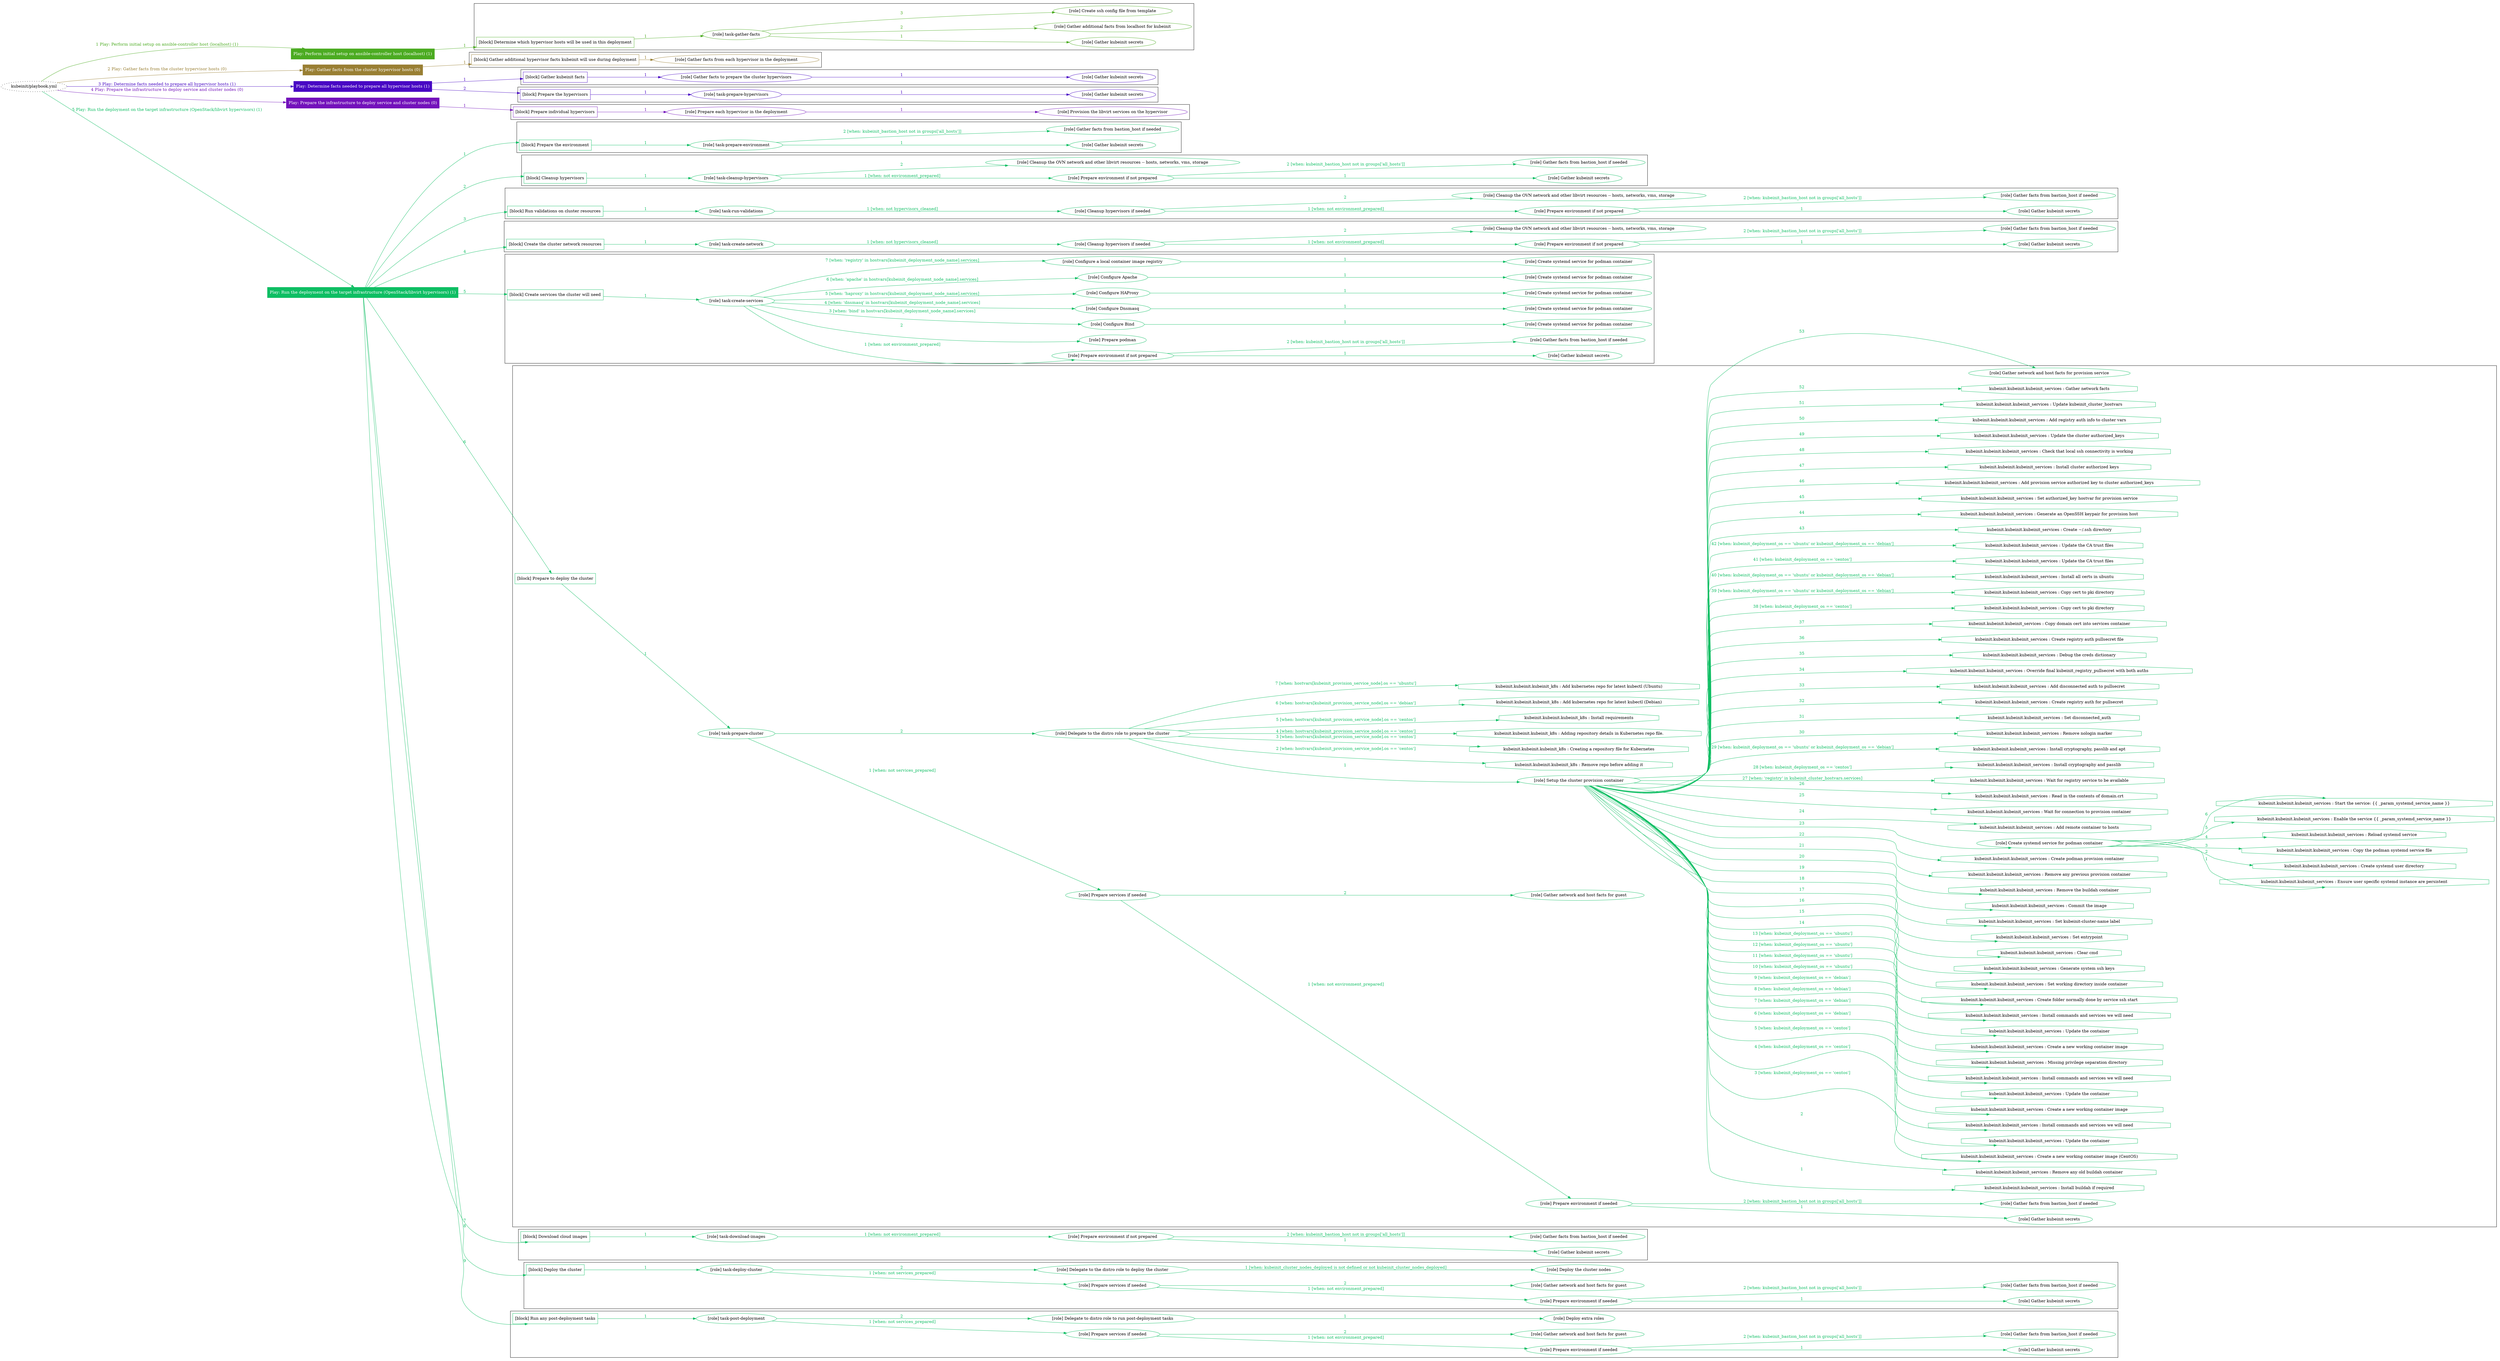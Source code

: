 digraph {
	graph [concentrate=true ordering=in rankdir=LR ratio=fill]
	edge [esep=5 sep=10]
	"kubeinit/playbook.yml" [URL="/home/runner/work/kubeinit/kubeinit/kubeinit/playbook.yml" id=playbook_878dd89a style=dotted]
	"kubeinit/playbook.yml" -> play_057c9f27 [label="1 Play: Perform initial setup on ansible-controller host (localhost) (1)" color="#4bab21" fontcolor="#4bab21" id=edge_play_057c9f27 labeltooltip="1 Play: Perform initial setup on ansible-controller host (localhost) (1)" tooltip="1 Play: Perform initial setup on ansible-controller host (localhost) (1)"]
	subgraph "Play: Perform initial setup on ansible-controller host (localhost) (1)" {
		play_057c9f27 [label="Play: Perform initial setup on ansible-controller host (localhost) (1)" URL="/home/runner/work/kubeinit/kubeinit/kubeinit/playbook.yml" color="#4bab21" fontcolor="#ffffff" id=play_057c9f27 shape=box style=filled tooltip=localhost]
		play_057c9f27 -> block_f894926e [label=1 color="#4bab21" fontcolor="#4bab21" id=edge_block_f894926e labeltooltip=1 tooltip=1]
		subgraph cluster_block_f894926e {
			block_f894926e [label="[block] Determine which hypervisor hosts will be used in this deployment" URL="/home/runner/work/kubeinit/kubeinit/kubeinit/playbook.yml" color="#4bab21" id=block_f894926e labeltooltip="Determine which hypervisor hosts will be used in this deployment" shape=box tooltip="Determine which hypervisor hosts will be used in this deployment"]
			block_f894926e -> role_b3fecfb1 [label="1 " color="#4bab21" fontcolor="#4bab21" id=edge_role_b3fecfb1 labeltooltip="1 " tooltip="1 "]
			subgraph "task-gather-facts" {
				role_b3fecfb1 [label="[role] task-gather-facts" URL="/home/runner/work/kubeinit/kubeinit/kubeinit/playbook.yml" color="#4bab21" id=role_b3fecfb1 tooltip="task-gather-facts"]
				role_b3fecfb1 -> role_98846ad4 [label="1 " color="#4bab21" fontcolor="#4bab21" id=edge_role_98846ad4 labeltooltip="1 " tooltip="1 "]
				subgraph "Gather kubeinit secrets" {
					role_98846ad4 [label="[role] Gather kubeinit secrets" URL="/home/runner/.ansible/collections/ansible_collections/kubeinit/kubeinit/roles/kubeinit_prepare/tasks/build_hypervisors_group.yml" color="#4bab21" id=role_98846ad4 tooltip="Gather kubeinit secrets"]
				}
				role_b3fecfb1 -> role_884fe83a [label="2 " color="#4bab21" fontcolor="#4bab21" id=edge_role_884fe83a labeltooltip="2 " tooltip="2 "]
				subgraph "Gather additional facts from localhost for kubeinit" {
					role_884fe83a [label="[role] Gather additional facts from localhost for kubeinit" URL="/home/runner/.ansible/collections/ansible_collections/kubeinit/kubeinit/roles/kubeinit_prepare/tasks/build_hypervisors_group.yml" color="#4bab21" id=role_884fe83a tooltip="Gather additional facts from localhost for kubeinit"]
				}
				role_b3fecfb1 -> role_a3c75782 [label="3 " color="#4bab21" fontcolor="#4bab21" id=edge_role_a3c75782 labeltooltip="3 " tooltip="3 "]
				subgraph "Create ssh config file from template" {
					role_a3c75782 [label="[role] Create ssh config file from template" URL="/home/runner/.ansible/collections/ansible_collections/kubeinit/kubeinit/roles/kubeinit_prepare/tasks/build_hypervisors_group.yml" color="#4bab21" id=role_a3c75782 tooltip="Create ssh config file from template"]
				}
			}
		}
	}
	"kubeinit/playbook.yml" -> play_28bfd972 [label="2 Play: Gather facts from the cluster hypervisor hosts (0)" color="#997f33" fontcolor="#997f33" id=edge_play_28bfd972 labeltooltip="2 Play: Gather facts from the cluster hypervisor hosts (0)" tooltip="2 Play: Gather facts from the cluster hypervisor hosts (0)"]
	subgraph "Play: Gather facts from the cluster hypervisor hosts (0)" {
		play_28bfd972 [label="Play: Gather facts from the cluster hypervisor hosts (0)" URL="/home/runner/work/kubeinit/kubeinit/kubeinit/playbook.yml" color="#997f33" fontcolor="#ffffff" id=play_28bfd972 shape=box style=filled tooltip="Play: Gather facts from the cluster hypervisor hosts (0)"]
		play_28bfd972 -> block_a62e3096 [label=1 color="#997f33" fontcolor="#997f33" id=edge_block_a62e3096 labeltooltip=1 tooltip=1]
		subgraph cluster_block_a62e3096 {
			block_a62e3096 [label="[block] Gather additional hypervisor facts kubeinit will use during deployment" URL="/home/runner/work/kubeinit/kubeinit/kubeinit/playbook.yml" color="#997f33" id=block_a62e3096 labeltooltip="Gather additional hypervisor facts kubeinit will use during deployment" shape=box tooltip="Gather additional hypervisor facts kubeinit will use during deployment"]
			block_a62e3096 -> role_61055f2f [label="1 " color="#997f33" fontcolor="#997f33" id=edge_role_61055f2f labeltooltip="1 " tooltip="1 "]
			subgraph "Gather facts from each hypervisor in the deployment" {
				role_61055f2f [label="[role] Gather facts from each hypervisor in the deployment" URL="/home/runner/work/kubeinit/kubeinit/kubeinit/playbook.yml" color="#997f33" id=role_61055f2f tooltip="Gather facts from each hypervisor in the deployment"]
			}
		}
	}
	"kubeinit/playbook.yml" -> play_c860022d [label="3 Play: Determine facts needed to prepare all hypervisor hosts (1)" color="#4808c4" fontcolor="#4808c4" id=edge_play_c860022d labeltooltip="3 Play: Determine facts needed to prepare all hypervisor hosts (1)" tooltip="3 Play: Determine facts needed to prepare all hypervisor hosts (1)"]
	subgraph "Play: Determine facts needed to prepare all hypervisor hosts (1)" {
		play_c860022d [label="Play: Determine facts needed to prepare all hypervisor hosts (1)" URL="/home/runner/work/kubeinit/kubeinit/kubeinit/playbook.yml" color="#4808c4" fontcolor="#ffffff" id=play_c860022d shape=box style=filled tooltip=localhost]
		play_c860022d -> block_bfc82a56 [label=1 color="#4808c4" fontcolor="#4808c4" id=edge_block_bfc82a56 labeltooltip=1 tooltip=1]
		subgraph cluster_block_bfc82a56 {
			block_bfc82a56 [label="[block] Gather kubeinit facts" URL="/home/runner/work/kubeinit/kubeinit/kubeinit/playbook.yml" color="#4808c4" id=block_bfc82a56 labeltooltip="Gather kubeinit facts" shape=box tooltip="Gather kubeinit facts"]
			block_bfc82a56 -> role_b6c60533 [label="1 " color="#4808c4" fontcolor="#4808c4" id=edge_role_b6c60533 labeltooltip="1 " tooltip="1 "]
			subgraph "Gather facts to prepare the cluster hypervisors" {
				role_b6c60533 [label="[role] Gather facts to prepare the cluster hypervisors" URL="/home/runner/work/kubeinit/kubeinit/kubeinit/playbook.yml" color="#4808c4" id=role_b6c60533 tooltip="Gather facts to prepare the cluster hypervisors"]
				role_b6c60533 -> role_f4de3e62 [label="1 " color="#4808c4" fontcolor="#4808c4" id=edge_role_f4de3e62 labeltooltip="1 " tooltip="1 "]
				subgraph "Gather kubeinit secrets" {
					role_f4de3e62 [label="[role] Gather kubeinit secrets" URL="/home/runner/.ansible/collections/ansible_collections/kubeinit/kubeinit/roles/kubeinit_prepare/tasks/gather_kubeinit_facts.yml" color="#4808c4" id=role_f4de3e62 tooltip="Gather kubeinit secrets"]
				}
			}
		}
		play_c860022d -> block_45c7bbef [label=2 color="#4808c4" fontcolor="#4808c4" id=edge_block_45c7bbef labeltooltip=2 tooltip=2]
		subgraph cluster_block_45c7bbef {
			block_45c7bbef [label="[block] Prepare the hypervisors" URL="/home/runner/work/kubeinit/kubeinit/kubeinit/playbook.yml" color="#4808c4" id=block_45c7bbef labeltooltip="Prepare the hypervisors" shape=box tooltip="Prepare the hypervisors"]
			block_45c7bbef -> role_338b2ed2 [label="1 " color="#4808c4" fontcolor="#4808c4" id=edge_role_338b2ed2 labeltooltip="1 " tooltip="1 "]
			subgraph "task-prepare-hypervisors" {
				role_338b2ed2 [label="[role] task-prepare-hypervisors" URL="/home/runner/work/kubeinit/kubeinit/kubeinit/playbook.yml" color="#4808c4" id=role_338b2ed2 tooltip="task-prepare-hypervisors"]
				role_338b2ed2 -> role_399fd17a [label="1 " color="#4808c4" fontcolor="#4808c4" id=edge_role_399fd17a labeltooltip="1 " tooltip="1 "]
				subgraph "Gather kubeinit secrets" {
					role_399fd17a [label="[role] Gather kubeinit secrets" URL="/home/runner/.ansible/collections/ansible_collections/kubeinit/kubeinit/roles/kubeinit_prepare/tasks/gather_kubeinit_facts.yml" color="#4808c4" id=role_399fd17a tooltip="Gather kubeinit secrets"]
				}
			}
		}
	}
	"kubeinit/playbook.yml" -> play_8fe0490f [label="4 Play: Prepare the infrastructure to deploy service and cluster nodes (0)" color="#7311bb" fontcolor="#7311bb" id=edge_play_8fe0490f labeltooltip="4 Play: Prepare the infrastructure to deploy service and cluster nodes (0)" tooltip="4 Play: Prepare the infrastructure to deploy service and cluster nodes (0)"]
	subgraph "Play: Prepare the infrastructure to deploy service and cluster nodes (0)" {
		play_8fe0490f [label="Play: Prepare the infrastructure to deploy service and cluster nodes (0)" URL="/home/runner/work/kubeinit/kubeinit/kubeinit/playbook.yml" color="#7311bb" fontcolor="#ffffff" id=play_8fe0490f shape=box style=filled tooltip="Play: Prepare the infrastructure to deploy service and cluster nodes (0)"]
		play_8fe0490f -> block_e0e44a23 [label=1 color="#7311bb" fontcolor="#7311bb" id=edge_block_e0e44a23 labeltooltip=1 tooltip=1]
		subgraph cluster_block_e0e44a23 {
			block_e0e44a23 [label="[block] Prepare individual hypervisors" URL="/home/runner/work/kubeinit/kubeinit/kubeinit/playbook.yml" color="#7311bb" id=block_e0e44a23 labeltooltip="Prepare individual hypervisors" shape=box tooltip="Prepare individual hypervisors"]
			block_e0e44a23 -> role_045131fb [label="1 " color="#7311bb" fontcolor="#7311bb" id=edge_role_045131fb labeltooltip="1 " tooltip="1 "]
			subgraph "Prepare each hypervisor in the deployment" {
				role_045131fb [label="[role] Prepare each hypervisor in the deployment" URL="/home/runner/work/kubeinit/kubeinit/kubeinit/playbook.yml" color="#7311bb" id=role_045131fb tooltip="Prepare each hypervisor in the deployment"]
				role_045131fb -> role_d876dcaf [label="1 " color="#7311bb" fontcolor="#7311bb" id=edge_role_d876dcaf labeltooltip="1 " tooltip="1 "]
				subgraph "Provision the libvirt services on the hypervisor" {
					role_d876dcaf [label="[role] Provision the libvirt services on the hypervisor" URL="/home/runner/.ansible/collections/ansible_collections/kubeinit/kubeinit/roles/kubeinit_prepare/tasks/prepare_hypervisor.yml" color="#7311bb" id=role_d876dcaf tooltip="Provision the libvirt services on the hypervisor"]
				}
			}
		}
	}
	"kubeinit/playbook.yml" -> play_9c255c60 [label="5 Play: Run the deployment on the target infrastructure (OpenStack/libvirt hypervisors) (1)" color="#0ebe63" fontcolor="#0ebe63" id=edge_play_9c255c60 labeltooltip="5 Play: Run the deployment on the target infrastructure (OpenStack/libvirt hypervisors) (1)" tooltip="5 Play: Run the deployment on the target infrastructure (OpenStack/libvirt hypervisors) (1)"]
	subgraph "Play: Run the deployment on the target infrastructure (OpenStack/libvirt hypervisors) (1)" {
		play_9c255c60 [label="Play: Run the deployment on the target infrastructure (OpenStack/libvirt hypervisors) (1)" URL="/home/runner/work/kubeinit/kubeinit/kubeinit/playbook.yml" color="#0ebe63" fontcolor="#ffffff" id=play_9c255c60 shape=box style=filled tooltip=localhost]
		play_9c255c60 -> block_e29833ac [label=1 color="#0ebe63" fontcolor="#0ebe63" id=edge_block_e29833ac labeltooltip=1 tooltip=1]
		subgraph cluster_block_e29833ac {
			block_e29833ac [label="[block] Prepare the environment" URL="/home/runner/work/kubeinit/kubeinit/kubeinit/playbook.yml" color="#0ebe63" id=block_e29833ac labeltooltip="Prepare the environment" shape=box tooltip="Prepare the environment"]
			block_e29833ac -> role_5a82007e [label="1 " color="#0ebe63" fontcolor="#0ebe63" id=edge_role_5a82007e labeltooltip="1 " tooltip="1 "]
			subgraph "task-prepare-environment" {
				role_5a82007e [label="[role] task-prepare-environment" URL="/home/runner/work/kubeinit/kubeinit/kubeinit/playbook.yml" color="#0ebe63" id=role_5a82007e tooltip="task-prepare-environment"]
				role_5a82007e -> role_56c86a6f [label="1 " color="#0ebe63" fontcolor="#0ebe63" id=edge_role_56c86a6f labeltooltip="1 " tooltip="1 "]
				subgraph "Gather kubeinit secrets" {
					role_56c86a6f [label="[role] Gather kubeinit secrets" URL="/home/runner/.ansible/collections/ansible_collections/kubeinit/kubeinit/roles/kubeinit_prepare/tasks/gather_kubeinit_facts.yml" color="#0ebe63" id=role_56c86a6f tooltip="Gather kubeinit secrets"]
				}
				role_5a82007e -> role_b47ad429 [label="2 [when: kubeinit_bastion_host not in groups['all_hosts']]" color="#0ebe63" fontcolor="#0ebe63" id=edge_role_b47ad429 labeltooltip="2 [when: kubeinit_bastion_host not in groups['all_hosts']]" tooltip="2 [when: kubeinit_bastion_host not in groups['all_hosts']]"]
				subgraph "Gather facts from bastion_host if needed" {
					role_b47ad429 [label="[role] Gather facts from bastion_host if needed" URL="/home/runner/.ansible/collections/ansible_collections/kubeinit/kubeinit/roles/kubeinit_prepare/tasks/main.yml" color="#0ebe63" id=role_b47ad429 tooltip="Gather facts from bastion_host if needed"]
				}
			}
		}
		play_9c255c60 -> block_9c3fb96a [label=2 color="#0ebe63" fontcolor="#0ebe63" id=edge_block_9c3fb96a labeltooltip=2 tooltip=2]
		subgraph cluster_block_9c3fb96a {
			block_9c3fb96a [label="[block] Cleanup hypervisors" URL="/home/runner/work/kubeinit/kubeinit/kubeinit/playbook.yml" color="#0ebe63" id=block_9c3fb96a labeltooltip="Cleanup hypervisors" shape=box tooltip="Cleanup hypervisors"]
			block_9c3fb96a -> role_7e2f5a7e [label="1 " color="#0ebe63" fontcolor="#0ebe63" id=edge_role_7e2f5a7e labeltooltip="1 " tooltip="1 "]
			subgraph "task-cleanup-hypervisors" {
				role_7e2f5a7e [label="[role] task-cleanup-hypervisors" URL="/home/runner/work/kubeinit/kubeinit/kubeinit/playbook.yml" color="#0ebe63" id=role_7e2f5a7e tooltip="task-cleanup-hypervisors"]
				role_7e2f5a7e -> role_6b57fe74 [label="1 [when: not environment_prepared]" color="#0ebe63" fontcolor="#0ebe63" id=edge_role_6b57fe74 labeltooltip="1 [when: not environment_prepared]" tooltip="1 [when: not environment_prepared]"]
				subgraph "Prepare environment if not prepared" {
					role_6b57fe74 [label="[role] Prepare environment if not prepared" URL="/home/runner/.ansible/collections/ansible_collections/kubeinit/kubeinit/roles/kubeinit_libvirt/tasks/cleanup_hypervisors.yml" color="#0ebe63" id=role_6b57fe74 tooltip="Prepare environment if not prepared"]
					role_6b57fe74 -> role_4cca4c30 [label="1 " color="#0ebe63" fontcolor="#0ebe63" id=edge_role_4cca4c30 labeltooltip="1 " tooltip="1 "]
					subgraph "Gather kubeinit secrets" {
						role_4cca4c30 [label="[role] Gather kubeinit secrets" URL="/home/runner/.ansible/collections/ansible_collections/kubeinit/kubeinit/roles/kubeinit_prepare/tasks/gather_kubeinit_facts.yml" color="#0ebe63" id=role_4cca4c30 tooltip="Gather kubeinit secrets"]
					}
					role_6b57fe74 -> role_af8d93f8 [label="2 [when: kubeinit_bastion_host not in groups['all_hosts']]" color="#0ebe63" fontcolor="#0ebe63" id=edge_role_af8d93f8 labeltooltip="2 [when: kubeinit_bastion_host not in groups['all_hosts']]" tooltip="2 [when: kubeinit_bastion_host not in groups['all_hosts']]"]
					subgraph "Gather facts from bastion_host if needed" {
						role_af8d93f8 [label="[role] Gather facts from bastion_host if needed" URL="/home/runner/.ansible/collections/ansible_collections/kubeinit/kubeinit/roles/kubeinit_prepare/tasks/main.yml" color="#0ebe63" id=role_af8d93f8 tooltip="Gather facts from bastion_host if needed"]
					}
				}
				role_7e2f5a7e -> role_01beafe3 [label="2 " color="#0ebe63" fontcolor="#0ebe63" id=edge_role_01beafe3 labeltooltip="2 " tooltip="2 "]
				subgraph "Cleanup the OVN network and other libvirt resources -- hosts, networks, vms, storage" {
					role_01beafe3 [label="[role] Cleanup the OVN network and other libvirt resources -- hosts, networks, vms, storage" URL="/home/runner/.ansible/collections/ansible_collections/kubeinit/kubeinit/roles/kubeinit_libvirt/tasks/cleanup_hypervisors.yml" color="#0ebe63" id=role_01beafe3 tooltip="Cleanup the OVN network and other libvirt resources -- hosts, networks, vms, storage"]
				}
			}
		}
		play_9c255c60 -> block_5bd75764 [label=3 color="#0ebe63" fontcolor="#0ebe63" id=edge_block_5bd75764 labeltooltip=3 tooltip=3]
		subgraph cluster_block_5bd75764 {
			block_5bd75764 [label="[block] Run validations on cluster resources" URL="/home/runner/work/kubeinit/kubeinit/kubeinit/playbook.yml" color="#0ebe63" id=block_5bd75764 labeltooltip="Run validations on cluster resources" shape=box tooltip="Run validations on cluster resources"]
			block_5bd75764 -> role_4e7312c4 [label="1 " color="#0ebe63" fontcolor="#0ebe63" id=edge_role_4e7312c4 labeltooltip="1 " tooltip="1 "]
			subgraph "task-run-validations" {
				role_4e7312c4 [label="[role] task-run-validations" URL="/home/runner/work/kubeinit/kubeinit/kubeinit/playbook.yml" color="#0ebe63" id=role_4e7312c4 tooltip="task-run-validations"]
				role_4e7312c4 -> role_181b6bc0 [label="1 [when: not hypervisors_cleaned]" color="#0ebe63" fontcolor="#0ebe63" id=edge_role_181b6bc0 labeltooltip="1 [when: not hypervisors_cleaned]" tooltip="1 [when: not hypervisors_cleaned]"]
				subgraph "Cleanup hypervisors if needed" {
					role_181b6bc0 [label="[role] Cleanup hypervisors if needed" URL="/home/runner/.ansible/collections/ansible_collections/kubeinit/kubeinit/roles/kubeinit_validations/tasks/main.yml" color="#0ebe63" id=role_181b6bc0 tooltip="Cleanup hypervisors if needed"]
					role_181b6bc0 -> role_ec151e56 [label="1 [when: not environment_prepared]" color="#0ebe63" fontcolor="#0ebe63" id=edge_role_ec151e56 labeltooltip="1 [when: not environment_prepared]" tooltip="1 [when: not environment_prepared]"]
					subgraph "Prepare environment if not prepared" {
						role_ec151e56 [label="[role] Prepare environment if not prepared" URL="/home/runner/.ansible/collections/ansible_collections/kubeinit/kubeinit/roles/kubeinit_libvirt/tasks/cleanup_hypervisors.yml" color="#0ebe63" id=role_ec151e56 tooltip="Prepare environment if not prepared"]
						role_ec151e56 -> role_26cfa846 [label="1 " color="#0ebe63" fontcolor="#0ebe63" id=edge_role_26cfa846 labeltooltip="1 " tooltip="1 "]
						subgraph "Gather kubeinit secrets" {
							role_26cfa846 [label="[role] Gather kubeinit secrets" URL="/home/runner/.ansible/collections/ansible_collections/kubeinit/kubeinit/roles/kubeinit_prepare/tasks/gather_kubeinit_facts.yml" color="#0ebe63" id=role_26cfa846 tooltip="Gather kubeinit secrets"]
						}
						role_ec151e56 -> role_c73ce727 [label="2 [when: kubeinit_bastion_host not in groups['all_hosts']]" color="#0ebe63" fontcolor="#0ebe63" id=edge_role_c73ce727 labeltooltip="2 [when: kubeinit_bastion_host not in groups['all_hosts']]" tooltip="2 [when: kubeinit_bastion_host not in groups['all_hosts']]"]
						subgraph "Gather facts from bastion_host if needed" {
							role_c73ce727 [label="[role] Gather facts from bastion_host if needed" URL="/home/runner/.ansible/collections/ansible_collections/kubeinit/kubeinit/roles/kubeinit_prepare/tasks/main.yml" color="#0ebe63" id=role_c73ce727 tooltip="Gather facts from bastion_host if needed"]
						}
					}
					role_181b6bc0 -> role_5a095af9 [label="2 " color="#0ebe63" fontcolor="#0ebe63" id=edge_role_5a095af9 labeltooltip="2 " tooltip="2 "]
					subgraph "Cleanup the OVN network and other libvirt resources -- hosts, networks, vms, storage" {
						role_5a095af9 [label="[role] Cleanup the OVN network and other libvirt resources -- hosts, networks, vms, storage" URL="/home/runner/.ansible/collections/ansible_collections/kubeinit/kubeinit/roles/kubeinit_libvirt/tasks/cleanup_hypervisors.yml" color="#0ebe63" id=role_5a095af9 tooltip="Cleanup the OVN network and other libvirt resources -- hosts, networks, vms, storage"]
					}
				}
			}
		}
		play_9c255c60 -> block_fdbcb817 [label=4 color="#0ebe63" fontcolor="#0ebe63" id=edge_block_fdbcb817 labeltooltip=4 tooltip=4]
		subgraph cluster_block_fdbcb817 {
			block_fdbcb817 [label="[block] Create the cluster network resources" URL="/home/runner/work/kubeinit/kubeinit/kubeinit/playbook.yml" color="#0ebe63" id=block_fdbcb817 labeltooltip="Create the cluster network resources" shape=box tooltip="Create the cluster network resources"]
			block_fdbcb817 -> role_41c1caf3 [label="1 " color="#0ebe63" fontcolor="#0ebe63" id=edge_role_41c1caf3 labeltooltip="1 " tooltip="1 "]
			subgraph "task-create-network" {
				role_41c1caf3 [label="[role] task-create-network" URL="/home/runner/work/kubeinit/kubeinit/kubeinit/playbook.yml" color="#0ebe63" id=role_41c1caf3 tooltip="task-create-network"]
				role_41c1caf3 -> role_e77fc83c [label="1 [when: not hypervisors_cleaned]" color="#0ebe63" fontcolor="#0ebe63" id=edge_role_e77fc83c labeltooltip="1 [when: not hypervisors_cleaned]" tooltip="1 [when: not hypervisors_cleaned]"]
				subgraph "Cleanup hypervisors if needed" {
					role_e77fc83c [label="[role] Cleanup hypervisors if needed" URL="/home/runner/.ansible/collections/ansible_collections/kubeinit/kubeinit/roles/kubeinit_libvirt/tasks/create_network.yml" color="#0ebe63" id=role_e77fc83c tooltip="Cleanup hypervisors if needed"]
					role_e77fc83c -> role_7db26f66 [label="1 [when: not environment_prepared]" color="#0ebe63" fontcolor="#0ebe63" id=edge_role_7db26f66 labeltooltip="1 [when: not environment_prepared]" tooltip="1 [when: not environment_prepared]"]
					subgraph "Prepare environment if not prepared" {
						role_7db26f66 [label="[role] Prepare environment if not prepared" URL="/home/runner/.ansible/collections/ansible_collections/kubeinit/kubeinit/roles/kubeinit_libvirt/tasks/cleanup_hypervisors.yml" color="#0ebe63" id=role_7db26f66 tooltip="Prepare environment if not prepared"]
						role_7db26f66 -> role_bca1cd5e [label="1 " color="#0ebe63" fontcolor="#0ebe63" id=edge_role_bca1cd5e labeltooltip="1 " tooltip="1 "]
						subgraph "Gather kubeinit secrets" {
							role_bca1cd5e [label="[role] Gather kubeinit secrets" URL="/home/runner/.ansible/collections/ansible_collections/kubeinit/kubeinit/roles/kubeinit_prepare/tasks/gather_kubeinit_facts.yml" color="#0ebe63" id=role_bca1cd5e tooltip="Gather kubeinit secrets"]
						}
						role_7db26f66 -> role_f9da6632 [label="2 [when: kubeinit_bastion_host not in groups['all_hosts']]" color="#0ebe63" fontcolor="#0ebe63" id=edge_role_f9da6632 labeltooltip="2 [when: kubeinit_bastion_host not in groups['all_hosts']]" tooltip="2 [when: kubeinit_bastion_host not in groups['all_hosts']]"]
						subgraph "Gather facts from bastion_host if needed" {
							role_f9da6632 [label="[role] Gather facts from bastion_host if needed" URL="/home/runner/.ansible/collections/ansible_collections/kubeinit/kubeinit/roles/kubeinit_prepare/tasks/main.yml" color="#0ebe63" id=role_f9da6632 tooltip="Gather facts from bastion_host if needed"]
						}
					}
					role_e77fc83c -> role_51520dd0 [label="2 " color="#0ebe63" fontcolor="#0ebe63" id=edge_role_51520dd0 labeltooltip="2 " tooltip="2 "]
					subgraph "Cleanup the OVN network and other libvirt resources -- hosts, networks, vms, storage" {
						role_51520dd0 [label="[role] Cleanup the OVN network and other libvirt resources -- hosts, networks, vms, storage" URL="/home/runner/.ansible/collections/ansible_collections/kubeinit/kubeinit/roles/kubeinit_libvirt/tasks/cleanup_hypervisors.yml" color="#0ebe63" id=role_51520dd0 tooltip="Cleanup the OVN network and other libvirt resources -- hosts, networks, vms, storage"]
					}
				}
			}
		}
		play_9c255c60 -> block_a8dc85ee [label=5 color="#0ebe63" fontcolor="#0ebe63" id=edge_block_a8dc85ee labeltooltip=5 tooltip=5]
		subgraph cluster_block_a8dc85ee {
			block_a8dc85ee [label="[block] Create services the cluster will need" URL="/home/runner/work/kubeinit/kubeinit/kubeinit/playbook.yml" color="#0ebe63" id=block_a8dc85ee labeltooltip="Create services the cluster will need" shape=box tooltip="Create services the cluster will need"]
			block_a8dc85ee -> role_cc8c6669 [label="1 " color="#0ebe63" fontcolor="#0ebe63" id=edge_role_cc8c6669 labeltooltip="1 " tooltip="1 "]
			subgraph "task-create-services" {
				role_cc8c6669 [label="[role] task-create-services" URL="/home/runner/work/kubeinit/kubeinit/kubeinit/playbook.yml" color="#0ebe63" id=role_cc8c6669 tooltip="task-create-services"]
				role_cc8c6669 -> role_0ddf2c22 [label="1 [when: not environment_prepared]" color="#0ebe63" fontcolor="#0ebe63" id=edge_role_0ddf2c22 labeltooltip="1 [when: not environment_prepared]" tooltip="1 [when: not environment_prepared]"]
				subgraph "Prepare environment if not prepared" {
					role_0ddf2c22 [label="[role] Prepare environment if not prepared" URL="/home/runner/.ansible/collections/ansible_collections/kubeinit/kubeinit/roles/kubeinit_services/tasks/main.yml" color="#0ebe63" id=role_0ddf2c22 tooltip="Prepare environment if not prepared"]
					role_0ddf2c22 -> role_a11e7d93 [label="1 " color="#0ebe63" fontcolor="#0ebe63" id=edge_role_a11e7d93 labeltooltip="1 " tooltip="1 "]
					subgraph "Gather kubeinit secrets" {
						role_a11e7d93 [label="[role] Gather kubeinit secrets" URL="/home/runner/.ansible/collections/ansible_collections/kubeinit/kubeinit/roles/kubeinit_prepare/tasks/gather_kubeinit_facts.yml" color="#0ebe63" id=role_a11e7d93 tooltip="Gather kubeinit secrets"]
					}
					role_0ddf2c22 -> role_bd13c960 [label="2 [when: kubeinit_bastion_host not in groups['all_hosts']]" color="#0ebe63" fontcolor="#0ebe63" id=edge_role_bd13c960 labeltooltip="2 [when: kubeinit_bastion_host not in groups['all_hosts']]" tooltip="2 [when: kubeinit_bastion_host not in groups['all_hosts']]"]
					subgraph "Gather facts from bastion_host if needed" {
						role_bd13c960 [label="[role] Gather facts from bastion_host if needed" URL="/home/runner/.ansible/collections/ansible_collections/kubeinit/kubeinit/roles/kubeinit_prepare/tasks/main.yml" color="#0ebe63" id=role_bd13c960 tooltip="Gather facts from bastion_host if needed"]
					}
				}
				role_cc8c6669 -> role_f1ffddb9 [label="2 " color="#0ebe63" fontcolor="#0ebe63" id=edge_role_f1ffddb9 labeltooltip="2 " tooltip="2 "]
				subgraph "Prepare podman" {
					role_f1ffddb9 [label="[role] Prepare podman" URL="/home/runner/.ansible/collections/ansible_collections/kubeinit/kubeinit/roles/kubeinit_services/tasks/00_create_service_pod.yml" color="#0ebe63" id=role_f1ffddb9 tooltip="Prepare podman"]
				}
				role_cc8c6669 -> role_35cd62e5 [label="3 [when: 'bind' in hostvars[kubeinit_deployment_node_name].services]" color="#0ebe63" fontcolor="#0ebe63" id=edge_role_35cd62e5 labeltooltip="3 [when: 'bind' in hostvars[kubeinit_deployment_node_name].services]" tooltip="3 [when: 'bind' in hostvars[kubeinit_deployment_node_name].services]"]
				subgraph "Configure Bind" {
					role_35cd62e5 [label="[role] Configure Bind" URL="/home/runner/.ansible/collections/ansible_collections/kubeinit/kubeinit/roles/kubeinit_services/tasks/start_services_containers.yml" color="#0ebe63" id=role_35cd62e5 tooltip="Configure Bind"]
					role_35cd62e5 -> role_54113c30 [label="1 " color="#0ebe63" fontcolor="#0ebe63" id=edge_role_54113c30 labeltooltip="1 " tooltip="1 "]
					subgraph "Create systemd service for podman container" {
						role_54113c30 [label="[role] Create systemd service for podman container" URL="/home/runner/.ansible/collections/ansible_collections/kubeinit/kubeinit/roles/kubeinit_bind/tasks/main.yml" color="#0ebe63" id=role_54113c30 tooltip="Create systemd service for podman container"]
					}
				}
				role_cc8c6669 -> role_bd4e7617 [label="4 [when: 'dnsmasq' in hostvars[kubeinit_deployment_node_name].services]" color="#0ebe63" fontcolor="#0ebe63" id=edge_role_bd4e7617 labeltooltip="4 [when: 'dnsmasq' in hostvars[kubeinit_deployment_node_name].services]" tooltip="4 [when: 'dnsmasq' in hostvars[kubeinit_deployment_node_name].services]"]
				subgraph "Configure Dnsmasq" {
					role_bd4e7617 [label="[role] Configure Dnsmasq" URL="/home/runner/.ansible/collections/ansible_collections/kubeinit/kubeinit/roles/kubeinit_services/tasks/start_services_containers.yml" color="#0ebe63" id=role_bd4e7617 tooltip="Configure Dnsmasq"]
					role_bd4e7617 -> role_43b92e9c [label="1 " color="#0ebe63" fontcolor="#0ebe63" id=edge_role_43b92e9c labeltooltip="1 " tooltip="1 "]
					subgraph "Create systemd service for podman container" {
						role_43b92e9c [label="[role] Create systemd service for podman container" URL="/home/runner/.ansible/collections/ansible_collections/kubeinit/kubeinit/roles/kubeinit_dnsmasq/tasks/main.yml" color="#0ebe63" id=role_43b92e9c tooltip="Create systemd service for podman container"]
					}
				}
				role_cc8c6669 -> role_8505fb9d [label="5 [when: 'haproxy' in hostvars[kubeinit_deployment_node_name].services]" color="#0ebe63" fontcolor="#0ebe63" id=edge_role_8505fb9d labeltooltip="5 [when: 'haproxy' in hostvars[kubeinit_deployment_node_name].services]" tooltip="5 [when: 'haproxy' in hostvars[kubeinit_deployment_node_name].services]"]
				subgraph "Configure HAProxy" {
					role_8505fb9d [label="[role] Configure HAProxy" URL="/home/runner/.ansible/collections/ansible_collections/kubeinit/kubeinit/roles/kubeinit_services/tasks/start_services_containers.yml" color="#0ebe63" id=role_8505fb9d tooltip="Configure HAProxy"]
					role_8505fb9d -> role_b555d938 [label="1 " color="#0ebe63" fontcolor="#0ebe63" id=edge_role_b555d938 labeltooltip="1 " tooltip="1 "]
					subgraph "Create systemd service for podman container" {
						role_b555d938 [label="[role] Create systemd service for podman container" URL="/home/runner/.ansible/collections/ansible_collections/kubeinit/kubeinit/roles/kubeinit_haproxy/tasks/main.yml" color="#0ebe63" id=role_b555d938 tooltip="Create systemd service for podman container"]
					}
				}
				role_cc8c6669 -> role_90880405 [label="6 [when: 'apache' in hostvars[kubeinit_deployment_node_name].services]" color="#0ebe63" fontcolor="#0ebe63" id=edge_role_90880405 labeltooltip="6 [when: 'apache' in hostvars[kubeinit_deployment_node_name].services]" tooltip="6 [when: 'apache' in hostvars[kubeinit_deployment_node_name].services]"]
				subgraph "Configure Apache" {
					role_90880405 [label="[role] Configure Apache" URL="/home/runner/.ansible/collections/ansible_collections/kubeinit/kubeinit/roles/kubeinit_services/tasks/start_services_containers.yml" color="#0ebe63" id=role_90880405 tooltip="Configure Apache"]
					role_90880405 -> role_23e1d623 [label="1 " color="#0ebe63" fontcolor="#0ebe63" id=edge_role_23e1d623 labeltooltip="1 " tooltip="1 "]
					subgraph "Create systemd service for podman container" {
						role_23e1d623 [label="[role] Create systemd service for podman container" URL="/home/runner/.ansible/collections/ansible_collections/kubeinit/kubeinit/roles/kubeinit_apache/tasks/main.yml" color="#0ebe63" id=role_23e1d623 tooltip="Create systemd service for podman container"]
					}
				}
				role_cc8c6669 -> role_9178a366 [label="7 [when: 'registry' in hostvars[kubeinit_deployment_node_name].services]" color="#0ebe63" fontcolor="#0ebe63" id=edge_role_9178a366 labeltooltip="7 [when: 'registry' in hostvars[kubeinit_deployment_node_name].services]" tooltip="7 [when: 'registry' in hostvars[kubeinit_deployment_node_name].services]"]
				subgraph "Configure a local container image registry" {
					role_9178a366 [label="[role] Configure a local container image registry" URL="/home/runner/.ansible/collections/ansible_collections/kubeinit/kubeinit/roles/kubeinit_services/tasks/start_services_containers.yml" color="#0ebe63" id=role_9178a366 tooltip="Configure a local container image registry"]
					role_9178a366 -> role_4379d772 [label="1 " color="#0ebe63" fontcolor="#0ebe63" id=edge_role_4379d772 labeltooltip="1 " tooltip="1 "]
					subgraph "Create systemd service for podman container" {
						role_4379d772 [label="[role] Create systemd service for podman container" URL="/home/runner/.ansible/collections/ansible_collections/kubeinit/kubeinit/roles/kubeinit_registry/tasks/main.yml" color="#0ebe63" id=role_4379d772 tooltip="Create systemd service for podman container"]
					}
				}
			}
		}
		play_9c255c60 -> block_9b0c32f4 [label=6 color="#0ebe63" fontcolor="#0ebe63" id=edge_block_9b0c32f4 labeltooltip=6 tooltip=6]
		subgraph cluster_block_9b0c32f4 {
			block_9b0c32f4 [label="[block] Prepare to deploy the cluster" URL="/home/runner/work/kubeinit/kubeinit/kubeinit/playbook.yml" color="#0ebe63" id=block_9b0c32f4 labeltooltip="Prepare to deploy the cluster" shape=box tooltip="Prepare to deploy the cluster"]
			block_9b0c32f4 -> role_6fde5b87 [label="1 " color="#0ebe63" fontcolor="#0ebe63" id=edge_role_6fde5b87 labeltooltip="1 " tooltip="1 "]
			subgraph "task-prepare-cluster" {
				role_6fde5b87 [label="[role] task-prepare-cluster" URL="/home/runner/work/kubeinit/kubeinit/kubeinit/playbook.yml" color="#0ebe63" id=role_6fde5b87 tooltip="task-prepare-cluster"]
				role_6fde5b87 -> role_295ddc7a [label="1 [when: not services_prepared]" color="#0ebe63" fontcolor="#0ebe63" id=edge_role_295ddc7a labeltooltip="1 [when: not services_prepared]" tooltip="1 [when: not services_prepared]"]
				subgraph "Prepare services if needed" {
					role_295ddc7a [label="[role] Prepare services if needed" URL="/home/runner/.ansible/collections/ansible_collections/kubeinit/kubeinit/roles/kubeinit_prepare/tasks/prepare_cluster.yml" color="#0ebe63" id=role_295ddc7a tooltip="Prepare services if needed"]
					role_295ddc7a -> role_d2fc3118 [label="1 [when: not environment_prepared]" color="#0ebe63" fontcolor="#0ebe63" id=edge_role_d2fc3118 labeltooltip="1 [when: not environment_prepared]" tooltip="1 [when: not environment_prepared]"]
					subgraph "Prepare environment if needed" {
						role_d2fc3118 [label="[role] Prepare environment if needed" URL="/home/runner/.ansible/collections/ansible_collections/kubeinit/kubeinit/roles/kubeinit_services/tasks/prepare_services.yml" color="#0ebe63" id=role_d2fc3118 tooltip="Prepare environment if needed"]
						role_d2fc3118 -> role_caeea0ef [label="1 " color="#0ebe63" fontcolor="#0ebe63" id=edge_role_caeea0ef labeltooltip="1 " tooltip="1 "]
						subgraph "Gather kubeinit secrets" {
							role_caeea0ef [label="[role] Gather kubeinit secrets" URL="/home/runner/.ansible/collections/ansible_collections/kubeinit/kubeinit/roles/kubeinit_prepare/tasks/gather_kubeinit_facts.yml" color="#0ebe63" id=role_caeea0ef tooltip="Gather kubeinit secrets"]
						}
						role_d2fc3118 -> role_07a3ae22 [label="2 [when: kubeinit_bastion_host not in groups['all_hosts']]" color="#0ebe63" fontcolor="#0ebe63" id=edge_role_07a3ae22 labeltooltip="2 [when: kubeinit_bastion_host not in groups['all_hosts']]" tooltip="2 [when: kubeinit_bastion_host not in groups['all_hosts']]"]
						subgraph "Gather facts from bastion_host if needed" {
							role_07a3ae22 [label="[role] Gather facts from bastion_host if needed" URL="/home/runner/.ansible/collections/ansible_collections/kubeinit/kubeinit/roles/kubeinit_prepare/tasks/main.yml" color="#0ebe63" id=role_07a3ae22 tooltip="Gather facts from bastion_host if needed"]
						}
					}
					role_295ddc7a -> role_7b701cf2 [label="2 " color="#0ebe63" fontcolor="#0ebe63" id=edge_role_7b701cf2 labeltooltip="2 " tooltip="2 "]
					subgraph "Gather network and host facts for guest" {
						role_7b701cf2 [label="[role] Gather network and host facts for guest" URL="/home/runner/.ansible/collections/ansible_collections/kubeinit/kubeinit/roles/kubeinit_services/tasks/prepare_services.yml" color="#0ebe63" id=role_7b701cf2 tooltip="Gather network and host facts for guest"]
					}
				}
				role_6fde5b87 -> role_05be7fed [label="2 " color="#0ebe63" fontcolor="#0ebe63" id=edge_role_05be7fed labeltooltip="2 " tooltip="2 "]
				subgraph "Delegate to the distro role to prepare the cluster" {
					role_05be7fed [label="[role] Delegate to the distro role to prepare the cluster" URL="/home/runner/.ansible/collections/ansible_collections/kubeinit/kubeinit/roles/kubeinit_prepare/tasks/prepare_cluster.yml" color="#0ebe63" id=role_05be7fed tooltip="Delegate to the distro role to prepare the cluster"]
					role_05be7fed -> role_52d64d89 [label="1 " color="#0ebe63" fontcolor="#0ebe63" id=edge_role_52d64d89 labeltooltip="1 " tooltip="1 "]
					subgraph "Setup the cluster provision container" {
						role_52d64d89 [label="[role] Setup the cluster provision container" URL="/home/runner/.ansible/collections/ansible_collections/kubeinit/kubeinit/roles/kubeinit_k8s/tasks/prepare_cluster.yml" color="#0ebe63" id=role_52d64d89 tooltip="Setup the cluster provision container"]
						task_ff98443b [label="kubeinit.kubeinit.kubeinit_services : Install buildah if required" URL="/home/runner/.ansible/collections/ansible_collections/kubeinit/kubeinit/roles/kubeinit_services/tasks/create_provision_container.yml" color="#0ebe63" id=task_ff98443b shape=octagon tooltip="kubeinit.kubeinit.kubeinit_services : Install buildah if required"]
						role_52d64d89 -> task_ff98443b [label="1 " color="#0ebe63" fontcolor="#0ebe63" id=edge_task_ff98443b labeltooltip="1 " tooltip="1 "]
						task_13826b82 [label="kubeinit.kubeinit.kubeinit_services : Remove any old buildah container" URL="/home/runner/.ansible/collections/ansible_collections/kubeinit/kubeinit/roles/kubeinit_services/tasks/create_provision_container.yml" color="#0ebe63" id=task_13826b82 shape=octagon tooltip="kubeinit.kubeinit.kubeinit_services : Remove any old buildah container"]
						role_52d64d89 -> task_13826b82 [label="2 " color="#0ebe63" fontcolor="#0ebe63" id=edge_task_13826b82 labeltooltip="2 " tooltip="2 "]
						task_f4dd527b [label="kubeinit.kubeinit.kubeinit_services : Create a new working container image (CentOS)" URL="/home/runner/.ansible/collections/ansible_collections/kubeinit/kubeinit/roles/kubeinit_services/tasks/create_provision_container.yml" color="#0ebe63" id=task_f4dd527b shape=octagon tooltip="kubeinit.kubeinit.kubeinit_services : Create a new working container image (CentOS)"]
						role_52d64d89 -> task_f4dd527b [label="3 [when: kubeinit_deployment_os == 'centos']" color="#0ebe63" fontcolor="#0ebe63" id=edge_task_f4dd527b labeltooltip="3 [when: kubeinit_deployment_os == 'centos']" tooltip="3 [when: kubeinit_deployment_os == 'centos']"]
						task_9e21f9a7 [label="kubeinit.kubeinit.kubeinit_services : Update the container" URL="/home/runner/.ansible/collections/ansible_collections/kubeinit/kubeinit/roles/kubeinit_services/tasks/create_provision_container.yml" color="#0ebe63" id=task_9e21f9a7 shape=octagon tooltip="kubeinit.kubeinit.kubeinit_services : Update the container"]
						role_52d64d89 -> task_9e21f9a7 [label="4 [when: kubeinit_deployment_os == 'centos']" color="#0ebe63" fontcolor="#0ebe63" id=edge_task_9e21f9a7 labeltooltip="4 [when: kubeinit_deployment_os == 'centos']" tooltip="4 [when: kubeinit_deployment_os == 'centos']"]
						task_bb881dcc [label="kubeinit.kubeinit.kubeinit_services : Install commands and services we will need" URL="/home/runner/.ansible/collections/ansible_collections/kubeinit/kubeinit/roles/kubeinit_services/tasks/create_provision_container.yml" color="#0ebe63" id=task_bb881dcc shape=octagon tooltip="kubeinit.kubeinit.kubeinit_services : Install commands and services we will need"]
						role_52d64d89 -> task_bb881dcc [label="5 [when: kubeinit_deployment_os == 'centos']" color="#0ebe63" fontcolor="#0ebe63" id=edge_task_bb881dcc labeltooltip="5 [when: kubeinit_deployment_os == 'centos']" tooltip="5 [when: kubeinit_deployment_os == 'centos']"]
						task_e3ec4f0a [label="kubeinit.kubeinit.kubeinit_services : Create a new working container image" URL="/home/runner/.ansible/collections/ansible_collections/kubeinit/kubeinit/roles/kubeinit_services/tasks/create_provision_container.yml" color="#0ebe63" id=task_e3ec4f0a shape=octagon tooltip="kubeinit.kubeinit.kubeinit_services : Create a new working container image"]
						role_52d64d89 -> task_e3ec4f0a [label="6 [when: kubeinit_deployment_os == 'debian']" color="#0ebe63" fontcolor="#0ebe63" id=edge_task_e3ec4f0a labeltooltip="6 [when: kubeinit_deployment_os == 'debian']" tooltip="6 [when: kubeinit_deployment_os == 'debian']"]
						task_6d1c1fc6 [label="kubeinit.kubeinit.kubeinit_services : Update the container" URL="/home/runner/.ansible/collections/ansible_collections/kubeinit/kubeinit/roles/kubeinit_services/tasks/create_provision_container.yml" color="#0ebe63" id=task_6d1c1fc6 shape=octagon tooltip="kubeinit.kubeinit.kubeinit_services : Update the container"]
						role_52d64d89 -> task_6d1c1fc6 [label="7 [when: kubeinit_deployment_os == 'debian']" color="#0ebe63" fontcolor="#0ebe63" id=edge_task_6d1c1fc6 labeltooltip="7 [when: kubeinit_deployment_os == 'debian']" tooltip="7 [when: kubeinit_deployment_os == 'debian']"]
						task_02bb2e91 [label="kubeinit.kubeinit.kubeinit_services : Install commands and services we will need" URL="/home/runner/.ansible/collections/ansible_collections/kubeinit/kubeinit/roles/kubeinit_services/tasks/create_provision_container.yml" color="#0ebe63" id=task_02bb2e91 shape=octagon tooltip="kubeinit.kubeinit.kubeinit_services : Install commands and services we will need"]
						role_52d64d89 -> task_02bb2e91 [label="8 [when: kubeinit_deployment_os == 'debian']" color="#0ebe63" fontcolor="#0ebe63" id=edge_task_02bb2e91 labeltooltip="8 [when: kubeinit_deployment_os == 'debian']" tooltip="8 [when: kubeinit_deployment_os == 'debian']"]
						task_76b58fdf [label="kubeinit.kubeinit.kubeinit_services : Missing privilege separation directory" URL="/home/runner/.ansible/collections/ansible_collections/kubeinit/kubeinit/roles/kubeinit_services/tasks/create_provision_container.yml" color="#0ebe63" id=task_76b58fdf shape=octagon tooltip="kubeinit.kubeinit.kubeinit_services : Missing privilege separation directory"]
						role_52d64d89 -> task_76b58fdf [label="9 [when: kubeinit_deployment_os == 'debian']" color="#0ebe63" fontcolor="#0ebe63" id=edge_task_76b58fdf labeltooltip="9 [when: kubeinit_deployment_os == 'debian']" tooltip="9 [when: kubeinit_deployment_os == 'debian']"]
						task_bbaf060b [label="kubeinit.kubeinit.kubeinit_services : Create a new working container image" URL="/home/runner/.ansible/collections/ansible_collections/kubeinit/kubeinit/roles/kubeinit_services/tasks/create_provision_container.yml" color="#0ebe63" id=task_bbaf060b shape=octagon tooltip="kubeinit.kubeinit.kubeinit_services : Create a new working container image"]
						role_52d64d89 -> task_bbaf060b [label="10 [when: kubeinit_deployment_os == 'ubuntu']" color="#0ebe63" fontcolor="#0ebe63" id=edge_task_bbaf060b labeltooltip="10 [when: kubeinit_deployment_os == 'ubuntu']" tooltip="10 [when: kubeinit_deployment_os == 'ubuntu']"]
						task_bc4e036e [label="kubeinit.kubeinit.kubeinit_services : Update the container" URL="/home/runner/.ansible/collections/ansible_collections/kubeinit/kubeinit/roles/kubeinit_services/tasks/create_provision_container.yml" color="#0ebe63" id=task_bc4e036e shape=octagon tooltip="kubeinit.kubeinit.kubeinit_services : Update the container"]
						role_52d64d89 -> task_bc4e036e [label="11 [when: kubeinit_deployment_os == 'ubuntu']" color="#0ebe63" fontcolor="#0ebe63" id=edge_task_bc4e036e labeltooltip="11 [when: kubeinit_deployment_os == 'ubuntu']" tooltip="11 [when: kubeinit_deployment_os == 'ubuntu']"]
						task_3d536ced [label="kubeinit.kubeinit.kubeinit_services : Install commands and services we will need" URL="/home/runner/.ansible/collections/ansible_collections/kubeinit/kubeinit/roles/kubeinit_services/tasks/create_provision_container.yml" color="#0ebe63" id=task_3d536ced shape=octagon tooltip="kubeinit.kubeinit.kubeinit_services : Install commands and services we will need"]
						role_52d64d89 -> task_3d536ced [label="12 [when: kubeinit_deployment_os == 'ubuntu']" color="#0ebe63" fontcolor="#0ebe63" id=edge_task_3d536ced labeltooltip="12 [when: kubeinit_deployment_os == 'ubuntu']" tooltip="12 [when: kubeinit_deployment_os == 'ubuntu']"]
						task_9237a832 [label="kubeinit.kubeinit.kubeinit_services : Create folder normally done by service ssh start" URL="/home/runner/.ansible/collections/ansible_collections/kubeinit/kubeinit/roles/kubeinit_services/tasks/create_provision_container.yml" color="#0ebe63" id=task_9237a832 shape=octagon tooltip="kubeinit.kubeinit.kubeinit_services : Create folder normally done by service ssh start"]
						role_52d64d89 -> task_9237a832 [label="13 [when: kubeinit_deployment_os == 'ubuntu']" color="#0ebe63" fontcolor="#0ebe63" id=edge_task_9237a832 labeltooltip="13 [when: kubeinit_deployment_os == 'ubuntu']" tooltip="13 [when: kubeinit_deployment_os == 'ubuntu']"]
						task_8e11b60e [label="kubeinit.kubeinit.kubeinit_services : Set working directory inside container" URL="/home/runner/.ansible/collections/ansible_collections/kubeinit/kubeinit/roles/kubeinit_services/tasks/create_provision_container.yml" color="#0ebe63" id=task_8e11b60e shape=octagon tooltip="kubeinit.kubeinit.kubeinit_services : Set working directory inside container"]
						role_52d64d89 -> task_8e11b60e [label="14 " color="#0ebe63" fontcolor="#0ebe63" id=edge_task_8e11b60e labeltooltip="14 " tooltip="14 "]
						task_1e8a733a [label="kubeinit.kubeinit.kubeinit_services : Generate system ssh keys" URL="/home/runner/.ansible/collections/ansible_collections/kubeinit/kubeinit/roles/kubeinit_services/tasks/create_provision_container.yml" color="#0ebe63" id=task_1e8a733a shape=octagon tooltip="kubeinit.kubeinit.kubeinit_services : Generate system ssh keys"]
						role_52d64d89 -> task_1e8a733a [label="15 " color="#0ebe63" fontcolor="#0ebe63" id=edge_task_1e8a733a labeltooltip="15 " tooltip="15 "]
						task_dab073ed [label="kubeinit.kubeinit.kubeinit_services : Clear cmd" URL="/home/runner/.ansible/collections/ansible_collections/kubeinit/kubeinit/roles/kubeinit_services/tasks/create_provision_container.yml" color="#0ebe63" id=task_dab073ed shape=octagon tooltip="kubeinit.kubeinit.kubeinit_services : Clear cmd"]
						role_52d64d89 -> task_dab073ed [label="16 " color="#0ebe63" fontcolor="#0ebe63" id=edge_task_dab073ed labeltooltip="16 " tooltip="16 "]
						task_2ba859b2 [label="kubeinit.kubeinit.kubeinit_services : Set entrypoint" URL="/home/runner/.ansible/collections/ansible_collections/kubeinit/kubeinit/roles/kubeinit_services/tasks/create_provision_container.yml" color="#0ebe63" id=task_2ba859b2 shape=octagon tooltip="kubeinit.kubeinit.kubeinit_services : Set entrypoint"]
						role_52d64d89 -> task_2ba859b2 [label="17 " color="#0ebe63" fontcolor="#0ebe63" id=edge_task_2ba859b2 labeltooltip="17 " tooltip="17 "]
						task_31e2abd0 [label="kubeinit.kubeinit.kubeinit_services : Set kubeinit-cluster-name label" URL="/home/runner/.ansible/collections/ansible_collections/kubeinit/kubeinit/roles/kubeinit_services/tasks/create_provision_container.yml" color="#0ebe63" id=task_31e2abd0 shape=octagon tooltip="kubeinit.kubeinit.kubeinit_services : Set kubeinit-cluster-name label"]
						role_52d64d89 -> task_31e2abd0 [label="18 " color="#0ebe63" fontcolor="#0ebe63" id=edge_task_31e2abd0 labeltooltip="18 " tooltip="18 "]
						task_44d76836 [label="kubeinit.kubeinit.kubeinit_services : Commit the image" URL="/home/runner/.ansible/collections/ansible_collections/kubeinit/kubeinit/roles/kubeinit_services/tasks/create_provision_container.yml" color="#0ebe63" id=task_44d76836 shape=octagon tooltip="kubeinit.kubeinit.kubeinit_services : Commit the image"]
						role_52d64d89 -> task_44d76836 [label="19 " color="#0ebe63" fontcolor="#0ebe63" id=edge_task_44d76836 labeltooltip="19 " tooltip="19 "]
						task_96d9025b [label="kubeinit.kubeinit.kubeinit_services : Remove the buildah container" URL="/home/runner/.ansible/collections/ansible_collections/kubeinit/kubeinit/roles/kubeinit_services/tasks/create_provision_container.yml" color="#0ebe63" id=task_96d9025b shape=octagon tooltip="kubeinit.kubeinit.kubeinit_services : Remove the buildah container"]
						role_52d64d89 -> task_96d9025b [label="20 " color="#0ebe63" fontcolor="#0ebe63" id=edge_task_96d9025b labeltooltip="20 " tooltip="20 "]
						task_c0c5f4da [label="kubeinit.kubeinit.kubeinit_services : Remove any previous provision container" URL="/home/runner/.ansible/collections/ansible_collections/kubeinit/kubeinit/roles/kubeinit_services/tasks/create_provision_container.yml" color="#0ebe63" id=task_c0c5f4da shape=octagon tooltip="kubeinit.kubeinit.kubeinit_services : Remove any previous provision container"]
						role_52d64d89 -> task_c0c5f4da [label="21 " color="#0ebe63" fontcolor="#0ebe63" id=edge_task_c0c5f4da labeltooltip="21 " tooltip="21 "]
						task_85a88144 [label="kubeinit.kubeinit.kubeinit_services : Create podman provision container" URL="/home/runner/.ansible/collections/ansible_collections/kubeinit/kubeinit/roles/kubeinit_services/tasks/create_provision_container.yml" color="#0ebe63" id=task_85a88144 shape=octagon tooltip="kubeinit.kubeinit.kubeinit_services : Create podman provision container"]
						role_52d64d89 -> task_85a88144 [label="22 " color="#0ebe63" fontcolor="#0ebe63" id=edge_task_85a88144 labeltooltip="22 " tooltip="22 "]
						role_52d64d89 -> role_c5574638 [label="23 " color="#0ebe63" fontcolor="#0ebe63" id=edge_role_c5574638 labeltooltip="23 " tooltip="23 "]
						subgraph "Create systemd service for podman container" {
							role_c5574638 [label="[role] Create systemd service for podman container" URL="/home/runner/.ansible/collections/ansible_collections/kubeinit/kubeinit/roles/kubeinit_services/tasks/create_provision_container.yml" color="#0ebe63" id=role_c5574638 tooltip="Create systemd service for podman container"]
							task_d51cb2ba [label="kubeinit.kubeinit.kubeinit_services : Ensure user specific systemd instance are persistent" URL="/home/runner/.ansible/collections/ansible_collections/kubeinit/kubeinit/roles/kubeinit_services/tasks/create_managed_service.yml" color="#0ebe63" id=task_d51cb2ba shape=octagon tooltip="kubeinit.kubeinit.kubeinit_services : Ensure user specific systemd instance are persistent"]
							role_c5574638 -> task_d51cb2ba [label="1 " color="#0ebe63" fontcolor="#0ebe63" id=edge_task_d51cb2ba labeltooltip="1 " tooltip="1 "]
							task_a4d63957 [label="kubeinit.kubeinit.kubeinit_services : Create systemd user directory" URL="/home/runner/.ansible/collections/ansible_collections/kubeinit/kubeinit/roles/kubeinit_services/tasks/create_managed_service.yml" color="#0ebe63" id=task_a4d63957 shape=octagon tooltip="kubeinit.kubeinit.kubeinit_services : Create systemd user directory"]
							role_c5574638 -> task_a4d63957 [label="2 " color="#0ebe63" fontcolor="#0ebe63" id=edge_task_a4d63957 labeltooltip="2 " tooltip="2 "]
							task_246b9838 [label="kubeinit.kubeinit.kubeinit_services : Copy the podman systemd service file" URL="/home/runner/.ansible/collections/ansible_collections/kubeinit/kubeinit/roles/kubeinit_services/tasks/create_managed_service.yml" color="#0ebe63" id=task_246b9838 shape=octagon tooltip="kubeinit.kubeinit.kubeinit_services : Copy the podman systemd service file"]
							role_c5574638 -> task_246b9838 [label="3 " color="#0ebe63" fontcolor="#0ebe63" id=edge_task_246b9838 labeltooltip="3 " tooltip="3 "]
							task_c71cf988 [label="kubeinit.kubeinit.kubeinit_services : Reload systemd service" URL="/home/runner/.ansible/collections/ansible_collections/kubeinit/kubeinit/roles/kubeinit_services/tasks/create_managed_service.yml" color="#0ebe63" id=task_c71cf988 shape=octagon tooltip="kubeinit.kubeinit.kubeinit_services : Reload systemd service"]
							role_c5574638 -> task_c71cf988 [label="4 " color="#0ebe63" fontcolor="#0ebe63" id=edge_task_c71cf988 labeltooltip="4 " tooltip="4 "]
							task_dccd959d [label="kubeinit.kubeinit.kubeinit_services : Enable the service {{ _param_systemd_service_name }}" URL="/home/runner/.ansible/collections/ansible_collections/kubeinit/kubeinit/roles/kubeinit_services/tasks/create_managed_service.yml" color="#0ebe63" id=task_dccd959d shape=octagon tooltip="kubeinit.kubeinit.kubeinit_services : Enable the service {{ _param_systemd_service_name }}"]
							role_c5574638 -> task_dccd959d [label="5 " color="#0ebe63" fontcolor="#0ebe63" id=edge_task_dccd959d labeltooltip="5 " tooltip="5 "]
							task_115f2284 [label="kubeinit.kubeinit.kubeinit_services : Start the service: {{ _param_systemd_service_name }}" URL="/home/runner/.ansible/collections/ansible_collections/kubeinit/kubeinit/roles/kubeinit_services/tasks/create_managed_service.yml" color="#0ebe63" id=task_115f2284 shape=octagon tooltip="kubeinit.kubeinit.kubeinit_services : Start the service: {{ _param_systemd_service_name }}"]
							role_c5574638 -> task_115f2284 [label="6 " color="#0ebe63" fontcolor="#0ebe63" id=edge_task_115f2284 labeltooltip="6 " tooltip="6 "]
						}
						task_3d382619 [label="kubeinit.kubeinit.kubeinit_services : Add remote container to hosts" URL="/home/runner/.ansible/collections/ansible_collections/kubeinit/kubeinit/roles/kubeinit_services/tasks/create_provision_container.yml" color="#0ebe63" id=task_3d382619 shape=octagon tooltip="kubeinit.kubeinit.kubeinit_services : Add remote container to hosts"]
						role_52d64d89 -> task_3d382619 [label="24 " color="#0ebe63" fontcolor="#0ebe63" id=edge_task_3d382619 labeltooltip="24 " tooltip="24 "]
						task_df61238d [label="kubeinit.kubeinit.kubeinit_services : Wait for connection to provision container" URL="/home/runner/.ansible/collections/ansible_collections/kubeinit/kubeinit/roles/kubeinit_services/tasks/create_provision_container.yml" color="#0ebe63" id=task_df61238d shape=octagon tooltip="kubeinit.kubeinit.kubeinit_services : Wait for connection to provision container"]
						role_52d64d89 -> task_df61238d [label="25 " color="#0ebe63" fontcolor="#0ebe63" id=edge_task_df61238d labeltooltip="25 " tooltip="25 "]
						task_c0d3e0e8 [label="kubeinit.kubeinit.kubeinit_services : Read in the contents of domain.crt" URL="/home/runner/.ansible/collections/ansible_collections/kubeinit/kubeinit/roles/kubeinit_services/tasks/create_provision_container.yml" color="#0ebe63" id=task_c0d3e0e8 shape=octagon tooltip="kubeinit.kubeinit.kubeinit_services : Read in the contents of domain.crt"]
						role_52d64d89 -> task_c0d3e0e8 [label="26 " color="#0ebe63" fontcolor="#0ebe63" id=edge_task_c0d3e0e8 labeltooltip="26 " tooltip="26 "]
						task_dba46606 [label="kubeinit.kubeinit.kubeinit_services : Wait for registry service to be available" URL="/home/runner/.ansible/collections/ansible_collections/kubeinit/kubeinit/roles/kubeinit_services/tasks/create_provision_container.yml" color="#0ebe63" id=task_dba46606 shape=octagon tooltip="kubeinit.kubeinit.kubeinit_services : Wait for registry service to be available"]
						role_52d64d89 -> task_dba46606 [label="27 [when: 'registry' in kubeinit_cluster_hostvars.services]" color="#0ebe63" fontcolor="#0ebe63" id=edge_task_dba46606 labeltooltip="27 [when: 'registry' in kubeinit_cluster_hostvars.services]" tooltip="27 [when: 'registry' in kubeinit_cluster_hostvars.services]"]
						task_198ee6b9 [label="kubeinit.kubeinit.kubeinit_services : Install cryptography and passlib" URL="/home/runner/.ansible/collections/ansible_collections/kubeinit/kubeinit/roles/kubeinit_services/tasks/create_provision_container.yml" color="#0ebe63" id=task_198ee6b9 shape=octagon tooltip="kubeinit.kubeinit.kubeinit_services : Install cryptography and passlib"]
						role_52d64d89 -> task_198ee6b9 [label="28 [when: kubeinit_deployment_os == 'centos']" color="#0ebe63" fontcolor="#0ebe63" id=edge_task_198ee6b9 labeltooltip="28 [when: kubeinit_deployment_os == 'centos']" tooltip="28 [when: kubeinit_deployment_os == 'centos']"]
						task_e09329ea [label="kubeinit.kubeinit.kubeinit_services : Install cryptography, passlib and apt" URL="/home/runner/.ansible/collections/ansible_collections/kubeinit/kubeinit/roles/kubeinit_services/tasks/create_provision_container.yml" color="#0ebe63" id=task_e09329ea shape=octagon tooltip="kubeinit.kubeinit.kubeinit_services : Install cryptography, passlib and apt"]
						role_52d64d89 -> task_e09329ea [label="29 [when: kubeinit_deployment_os == 'ubuntu' or kubeinit_deployment_os == 'debian']" color="#0ebe63" fontcolor="#0ebe63" id=edge_task_e09329ea labeltooltip="29 [when: kubeinit_deployment_os == 'ubuntu' or kubeinit_deployment_os == 'debian']" tooltip="29 [when: kubeinit_deployment_os == 'ubuntu' or kubeinit_deployment_os == 'debian']"]
						task_58de5ac0 [label="kubeinit.kubeinit.kubeinit_services : Remove nologin marker" URL="/home/runner/.ansible/collections/ansible_collections/kubeinit/kubeinit/roles/kubeinit_services/tasks/create_provision_container.yml" color="#0ebe63" id=task_58de5ac0 shape=octagon tooltip="kubeinit.kubeinit.kubeinit_services : Remove nologin marker"]
						role_52d64d89 -> task_58de5ac0 [label="30 " color="#0ebe63" fontcolor="#0ebe63" id=edge_task_58de5ac0 labeltooltip="30 " tooltip="30 "]
						task_136e2877 [label="kubeinit.kubeinit.kubeinit_services : Set disconnected_auth" URL="/home/runner/.ansible/collections/ansible_collections/kubeinit/kubeinit/roles/kubeinit_services/tasks/create_provision_container.yml" color="#0ebe63" id=task_136e2877 shape=octagon tooltip="kubeinit.kubeinit.kubeinit_services : Set disconnected_auth"]
						role_52d64d89 -> task_136e2877 [label="31 " color="#0ebe63" fontcolor="#0ebe63" id=edge_task_136e2877 labeltooltip="31 " tooltip="31 "]
						task_18791c57 [label="kubeinit.kubeinit.kubeinit_services : Create registry auth for pullsecret" URL="/home/runner/.ansible/collections/ansible_collections/kubeinit/kubeinit/roles/kubeinit_services/tasks/create_provision_container.yml" color="#0ebe63" id=task_18791c57 shape=octagon tooltip="kubeinit.kubeinit.kubeinit_services : Create registry auth for pullsecret"]
						role_52d64d89 -> task_18791c57 [label="32 " color="#0ebe63" fontcolor="#0ebe63" id=edge_task_18791c57 labeltooltip="32 " tooltip="32 "]
						task_61fb9639 [label="kubeinit.kubeinit.kubeinit_services : Add disconnected auth to pullsecret" URL="/home/runner/.ansible/collections/ansible_collections/kubeinit/kubeinit/roles/kubeinit_services/tasks/create_provision_container.yml" color="#0ebe63" id=task_61fb9639 shape=octagon tooltip="kubeinit.kubeinit.kubeinit_services : Add disconnected auth to pullsecret"]
						role_52d64d89 -> task_61fb9639 [label="33 " color="#0ebe63" fontcolor="#0ebe63" id=edge_task_61fb9639 labeltooltip="33 " tooltip="33 "]
						task_8668c982 [label="kubeinit.kubeinit.kubeinit_services : Override final kubeinit_registry_pullsecret with both auths" URL="/home/runner/.ansible/collections/ansible_collections/kubeinit/kubeinit/roles/kubeinit_services/tasks/create_provision_container.yml" color="#0ebe63" id=task_8668c982 shape=octagon tooltip="kubeinit.kubeinit.kubeinit_services : Override final kubeinit_registry_pullsecret with both auths"]
						role_52d64d89 -> task_8668c982 [label="34 " color="#0ebe63" fontcolor="#0ebe63" id=edge_task_8668c982 labeltooltip="34 " tooltip="34 "]
						task_1fbbad1e [label="kubeinit.kubeinit.kubeinit_services : Debug the creds dictionary" URL="/home/runner/.ansible/collections/ansible_collections/kubeinit/kubeinit/roles/kubeinit_services/tasks/create_provision_container.yml" color="#0ebe63" id=task_1fbbad1e shape=octagon tooltip="kubeinit.kubeinit.kubeinit_services : Debug the creds dictionary"]
						role_52d64d89 -> task_1fbbad1e [label="35 " color="#0ebe63" fontcolor="#0ebe63" id=edge_task_1fbbad1e labeltooltip="35 " tooltip="35 "]
						task_a3e3f1d9 [label="kubeinit.kubeinit.kubeinit_services : Create registry auth pullsecret file" URL="/home/runner/.ansible/collections/ansible_collections/kubeinit/kubeinit/roles/kubeinit_services/tasks/create_provision_container.yml" color="#0ebe63" id=task_a3e3f1d9 shape=octagon tooltip="kubeinit.kubeinit.kubeinit_services : Create registry auth pullsecret file"]
						role_52d64d89 -> task_a3e3f1d9 [label="36 " color="#0ebe63" fontcolor="#0ebe63" id=edge_task_a3e3f1d9 labeltooltip="36 " tooltip="36 "]
						task_fe86ceff [label="kubeinit.kubeinit.kubeinit_services : Copy domain cert into services container" URL="/home/runner/.ansible/collections/ansible_collections/kubeinit/kubeinit/roles/kubeinit_services/tasks/create_provision_container.yml" color="#0ebe63" id=task_fe86ceff shape=octagon tooltip="kubeinit.kubeinit.kubeinit_services : Copy domain cert into services container"]
						role_52d64d89 -> task_fe86ceff [label="37 " color="#0ebe63" fontcolor="#0ebe63" id=edge_task_fe86ceff labeltooltip="37 " tooltip="37 "]
						task_b2f83806 [label="kubeinit.kubeinit.kubeinit_services : Copy cert to pki directory" URL="/home/runner/.ansible/collections/ansible_collections/kubeinit/kubeinit/roles/kubeinit_services/tasks/create_provision_container.yml" color="#0ebe63" id=task_b2f83806 shape=octagon tooltip="kubeinit.kubeinit.kubeinit_services : Copy cert to pki directory"]
						role_52d64d89 -> task_b2f83806 [label="38 [when: kubeinit_deployment_os == 'centos']" color="#0ebe63" fontcolor="#0ebe63" id=edge_task_b2f83806 labeltooltip="38 [when: kubeinit_deployment_os == 'centos']" tooltip="38 [when: kubeinit_deployment_os == 'centos']"]
						task_f6a76f33 [label="kubeinit.kubeinit.kubeinit_services : Copy cert to pki directory" URL="/home/runner/.ansible/collections/ansible_collections/kubeinit/kubeinit/roles/kubeinit_services/tasks/create_provision_container.yml" color="#0ebe63" id=task_f6a76f33 shape=octagon tooltip="kubeinit.kubeinit.kubeinit_services : Copy cert to pki directory"]
						role_52d64d89 -> task_f6a76f33 [label="39 [when: kubeinit_deployment_os == 'ubuntu' or kubeinit_deployment_os == 'debian']" color="#0ebe63" fontcolor="#0ebe63" id=edge_task_f6a76f33 labeltooltip="39 [when: kubeinit_deployment_os == 'ubuntu' or kubeinit_deployment_os == 'debian']" tooltip="39 [when: kubeinit_deployment_os == 'ubuntu' or kubeinit_deployment_os == 'debian']"]
						task_28e9954c [label="kubeinit.kubeinit.kubeinit_services : Install all certs in ubuntu" URL="/home/runner/.ansible/collections/ansible_collections/kubeinit/kubeinit/roles/kubeinit_services/tasks/create_provision_container.yml" color="#0ebe63" id=task_28e9954c shape=octagon tooltip="kubeinit.kubeinit.kubeinit_services : Install all certs in ubuntu"]
						role_52d64d89 -> task_28e9954c [label="40 [when: kubeinit_deployment_os == 'ubuntu' or kubeinit_deployment_os == 'debian']" color="#0ebe63" fontcolor="#0ebe63" id=edge_task_28e9954c labeltooltip="40 [when: kubeinit_deployment_os == 'ubuntu' or kubeinit_deployment_os == 'debian']" tooltip="40 [when: kubeinit_deployment_os == 'ubuntu' or kubeinit_deployment_os == 'debian']"]
						task_79fbe8a4 [label="kubeinit.kubeinit.kubeinit_services : Update the CA trust files" URL="/home/runner/.ansible/collections/ansible_collections/kubeinit/kubeinit/roles/kubeinit_services/tasks/create_provision_container.yml" color="#0ebe63" id=task_79fbe8a4 shape=octagon tooltip="kubeinit.kubeinit.kubeinit_services : Update the CA trust files"]
						role_52d64d89 -> task_79fbe8a4 [label="41 [when: kubeinit_deployment_os == 'centos']" color="#0ebe63" fontcolor="#0ebe63" id=edge_task_79fbe8a4 labeltooltip="41 [when: kubeinit_deployment_os == 'centos']" tooltip="41 [when: kubeinit_deployment_os == 'centos']"]
						task_e2b69f20 [label="kubeinit.kubeinit.kubeinit_services : Update the CA trust files" URL="/home/runner/.ansible/collections/ansible_collections/kubeinit/kubeinit/roles/kubeinit_services/tasks/create_provision_container.yml" color="#0ebe63" id=task_e2b69f20 shape=octagon tooltip="kubeinit.kubeinit.kubeinit_services : Update the CA trust files"]
						role_52d64d89 -> task_e2b69f20 [label="42 [when: kubeinit_deployment_os == 'ubuntu' or kubeinit_deployment_os == 'debian']" color="#0ebe63" fontcolor="#0ebe63" id=edge_task_e2b69f20 labeltooltip="42 [when: kubeinit_deployment_os == 'ubuntu' or kubeinit_deployment_os == 'debian']" tooltip="42 [when: kubeinit_deployment_os == 'ubuntu' or kubeinit_deployment_os == 'debian']"]
						task_051adab8 [label="kubeinit.kubeinit.kubeinit_services : Create ~/.ssh directory" URL="/home/runner/.ansible/collections/ansible_collections/kubeinit/kubeinit/roles/kubeinit_services/tasks/create_provision_container.yml" color="#0ebe63" id=task_051adab8 shape=octagon tooltip="kubeinit.kubeinit.kubeinit_services : Create ~/.ssh directory"]
						role_52d64d89 -> task_051adab8 [label="43 " color="#0ebe63" fontcolor="#0ebe63" id=edge_task_051adab8 labeltooltip="43 " tooltip="43 "]
						task_072405b9 [label="kubeinit.kubeinit.kubeinit_services : Generate an OpenSSH keypair for provision host" URL="/home/runner/.ansible/collections/ansible_collections/kubeinit/kubeinit/roles/kubeinit_services/tasks/create_provision_container.yml" color="#0ebe63" id=task_072405b9 shape=octagon tooltip="kubeinit.kubeinit.kubeinit_services : Generate an OpenSSH keypair for provision host"]
						role_52d64d89 -> task_072405b9 [label="44 " color="#0ebe63" fontcolor="#0ebe63" id=edge_task_072405b9 labeltooltip="44 " tooltip="44 "]
						task_43287849 [label="kubeinit.kubeinit.kubeinit_services : Set authorized_key hostvar for provision service" URL="/home/runner/.ansible/collections/ansible_collections/kubeinit/kubeinit/roles/kubeinit_services/tasks/create_provision_container.yml" color="#0ebe63" id=task_43287849 shape=octagon tooltip="kubeinit.kubeinit.kubeinit_services : Set authorized_key hostvar for provision service"]
						role_52d64d89 -> task_43287849 [label="45 " color="#0ebe63" fontcolor="#0ebe63" id=edge_task_43287849 labeltooltip="45 " tooltip="45 "]
						task_334c1163 [label="kubeinit.kubeinit.kubeinit_services : Add provision service authorized key to cluster authorized_keys" URL="/home/runner/.ansible/collections/ansible_collections/kubeinit/kubeinit/roles/kubeinit_services/tasks/create_provision_container.yml" color="#0ebe63" id=task_334c1163 shape=octagon tooltip="kubeinit.kubeinit.kubeinit_services : Add provision service authorized key to cluster authorized_keys"]
						role_52d64d89 -> task_334c1163 [label="46 " color="#0ebe63" fontcolor="#0ebe63" id=edge_task_334c1163 labeltooltip="46 " tooltip="46 "]
						task_3d69fc1d [label="kubeinit.kubeinit.kubeinit_services : Install cluster authorized keys" URL="/home/runner/.ansible/collections/ansible_collections/kubeinit/kubeinit/roles/kubeinit_services/tasks/create_provision_container.yml" color="#0ebe63" id=task_3d69fc1d shape=octagon tooltip="kubeinit.kubeinit.kubeinit_services : Install cluster authorized keys"]
						role_52d64d89 -> task_3d69fc1d [label="47 " color="#0ebe63" fontcolor="#0ebe63" id=edge_task_3d69fc1d labeltooltip="47 " tooltip="47 "]
						task_6999db59 [label="kubeinit.kubeinit.kubeinit_services : Check that local ssh connectivity is working" URL="/home/runner/.ansible/collections/ansible_collections/kubeinit/kubeinit/roles/kubeinit_services/tasks/create_provision_container.yml" color="#0ebe63" id=task_6999db59 shape=octagon tooltip="kubeinit.kubeinit.kubeinit_services : Check that local ssh connectivity is working"]
						role_52d64d89 -> task_6999db59 [label="48 " color="#0ebe63" fontcolor="#0ebe63" id=edge_task_6999db59 labeltooltip="48 " tooltip="48 "]
						task_942375ed [label="kubeinit.kubeinit.kubeinit_services : Update the cluster authorized_keys" URL="/home/runner/.ansible/collections/ansible_collections/kubeinit/kubeinit/roles/kubeinit_services/tasks/create_provision_container.yml" color="#0ebe63" id=task_942375ed shape=octagon tooltip="kubeinit.kubeinit.kubeinit_services : Update the cluster authorized_keys"]
						role_52d64d89 -> task_942375ed [label="49 " color="#0ebe63" fontcolor="#0ebe63" id=edge_task_942375ed labeltooltip="49 " tooltip="49 "]
						task_56dc2c9c [label="kubeinit.kubeinit.kubeinit_services : Add registry auth info to cluster vars" URL="/home/runner/.ansible/collections/ansible_collections/kubeinit/kubeinit/roles/kubeinit_services/tasks/create_provision_container.yml" color="#0ebe63" id=task_56dc2c9c shape=octagon tooltip="kubeinit.kubeinit.kubeinit_services : Add registry auth info to cluster vars"]
						role_52d64d89 -> task_56dc2c9c [label="50 " color="#0ebe63" fontcolor="#0ebe63" id=edge_task_56dc2c9c labeltooltip="50 " tooltip="50 "]
						task_3549d996 [label="kubeinit.kubeinit.kubeinit_services : Update kubeinit_cluster_hostvars" URL="/home/runner/.ansible/collections/ansible_collections/kubeinit/kubeinit/roles/kubeinit_services/tasks/create_provision_container.yml" color="#0ebe63" id=task_3549d996 shape=octagon tooltip="kubeinit.kubeinit.kubeinit_services : Update kubeinit_cluster_hostvars"]
						role_52d64d89 -> task_3549d996 [label="51 " color="#0ebe63" fontcolor="#0ebe63" id=edge_task_3549d996 labeltooltip="51 " tooltip="51 "]
						task_d72cb21b [label="kubeinit.kubeinit.kubeinit_services : Gather network facts" URL="/home/runner/.ansible/collections/ansible_collections/kubeinit/kubeinit/roles/kubeinit_services/tasks/create_provision_container.yml" color="#0ebe63" id=task_d72cb21b shape=octagon tooltip="kubeinit.kubeinit.kubeinit_services : Gather network facts"]
						role_52d64d89 -> task_d72cb21b [label="52 " color="#0ebe63" fontcolor="#0ebe63" id=edge_task_d72cb21b labeltooltip="52 " tooltip="52 "]
						role_52d64d89 -> role_4996aa2e [label="53 " color="#0ebe63" fontcolor="#0ebe63" id=edge_role_4996aa2e labeltooltip="53 " tooltip="53 "]
						subgraph "Gather network and host facts for provision service" {
							role_4996aa2e [label="[role] Gather network and host facts for provision service" URL="/home/runner/.ansible/collections/ansible_collections/kubeinit/kubeinit/roles/kubeinit_services/tasks/create_provision_container.yml" color="#0ebe63" id=role_4996aa2e tooltip="Gather network and host facts for provision service"]
						}
					}
					task_109072b4 [label="kubeinit.kubeinit.kubeinit_k8s : Remove repo before adding it" URL="/home/runner/.ansible/collections/ansible_collections/kubeinit/kubeinit/roles/kubeinit_k8s/tasks/prepare_cluster.yml" color="#0ebe63" id=task_109072b4 shape=octagon tooltip="kubeinit.kubeinit.kubeinit_k8s : Remove repo before adding it"]
					role_05be7fed -> task_109072b4 [label="2 [when: hostvars[kubeinit_provision_service_node].os == 'centos']" color="#0ebe63" fontcolor="#0ebe63" id=edge_task_109072b4 labeltooltip="2 [when: hostvars[kubeinit_provision_service_node].os == 'centos']" tooltip="2 [when: hostvars[kubeinit_provision_service_node].os == 'centos']"]
					task_3dc86f09 [label="kubeinit.kubeinit.kubeinit_k8s : Creating a repository file for Kubernetes" URL="/home/runner/.ansible/collections/ansible_collections/kubeinit/kubeinit/roles/kubeinit_k8s/tasks/prepare_cluster.yml" color="#0ebe63" id=task_3dc86f09 shape=octagon tooltip="kubeinit.kubeinit.kubeinit_k8s : Creating a repository file for Kubernetes"]
					role_05be7fed -> task_3dc86f09 [label="3 [when: hostvars[kubeinit_provision_service_node].os == 'centos']" color="#0ebe63" fontcolor="#0ebe63" id=edge_task_3dc86f09 labeltooltip="3 [when: hostvars[kubeinit_provision_service_node].os == 'centos']" tooltip="3 [when: hostvars[kubeinit_provision_service_node].os == 'centos']"]
					task_a738581f [label="kubeinit.kubeinit.kubeinit_k8s : Adding repository details in Kubernetes repo file." URL="/home/runner/.ansible/collections/ansible_collections/kubeinit/kubeinit/roles/kubeinit_k8s/tasks/prepare_cluster.yml" color="#0ebe63" id=task_a738581f shape=octagon tooltip="kubeinit.kubeinit.kubeinit_k8s : Adding repository details in Kubernetes repo file."]
					role_05be7fed -> task_a738581f [label="4 [when: hostvars[kubeinit_provision_service_node].os == 'centos']" color="#0ebe63" fontcolor="#0ebe63" id=edge_task_a738581f labeltooltip="4 [when: hostvars[kubeinit_provision_service_node].os == 'centos']" tooltip="4 [when: hostvars[kubeinit_provision_service_node].os == 'centos']"]
					task_9f526299 [label="kubeinit.kubeinit.kubeinit_k8s : Install requirements" URL="/home/runner/.ansible/collections/ansible_collections/kubeinit/kubeinit/roles/kubeinit_k8s/tasks/prepare_cluster.yml" color="#0ebe63" id=task_9f526299 shape=octagon tooltip="kubeinit.kubeinit.kubeinit_k8s : Install requirements"]
					role_05be7fed -> task_9f526299 [label="5 [when: hostvars[kubeinit_provision_service_node].os == 'centos']" color="#0ebe63" fontcolor="#0ebe63" id=edge_task_9f526299 labeltooltip="5 [when: hostvars[kubeinit_provision_service_node].os == 'centos']" tooltip="5 [when: hostvars[kubeinit_provision_service_node].os == 'centos']"]
					task_a65a608c [label="kubeinit.kubeinit.kubeinit_k8s : Add kubernetes repo for latest kubectl (Debian)" URL="/home/runner/.ansible/collections/ansible_collections/kubeinit/kubeinit/roles/kubeinit_k8s/tasks/prepare_cluster.yml" color="#0ebe63" id=task_a65a608c shape=octagon tooltip="kubeinit.kubeinit.kubeinit_k8s : Add kubernetes repo for latest kubectl (Debian)"]
					role_05be7fed -> task_a65a608c [label="6 [when: hostvars[kubeinit_provision_service_node].os == 'debian']" color="#0ebe63" fontcolor="#0ebe63" id=edge_task_a65a608c labeltooltip="6 [when: hostvars[kubeinit_provision_service_node].os == 'debian']" tooltip="6 [when: hostvars[kubeinit_provision_service_node].os == 'debian']"]
					task_e44f73ab [label="kubeinit.kubeinit.kubeinit_k8s : Add kubernetes repo for latest kubectl (Ubuntu)" URL="/home/runner/.ansible/collections/ansible_collections/kubeinit/kubeinit/roles/kubeinit_k8s/tasks/prepare_cluster.yml" color="#0ebe63" id=task_e44f73ab shape=octagon tooltip="kubeinit.kubeinit.kubeinit_k8s : Add kubernetes repo for latest kubectl (Ubuntu)"]
					role_05be7fed -> task_e44f73ab [label="7 [when: hostvars[kubeinit_provision_service_node].os == 'ubuntu']" color="#0ebe63" fontcolor="#0ebe63" id=edge_task_e44f73ab labeltooltip="7 [when: hostvars[kubeinit_provision_service_node].os == 'ubuntu']" tooltip="7 [when: hostvars[kubeinit_provision_service_node].os == 'ubuntu']"]
				}
			}
		}
		play_9c255c60 -> block_da470de1 [label=7 color="#0ebe63" fontcolor="#0ebe63" id=edge_block_da470de1 labeltooltip=7 tooltip=7]
		subgraph cluster_block_da470de1 {
			block_da470de1 [label="[block] Download cloud images" URL="/home/runner/work/kubeinit/kubeinit/kubeinit/playbook.yml" color="#0ebe63" id=block_da470de1 labeltooltip="Download cloud images" shape=box tooltip="Download cloud images"]
			block_da470de1 -> role_c37922b3 [label="1 " color="#0ebe63" fontcolor="#0ebe63" id=edge_role_c37922b3 labeltooltip="1 " tooltip="1 "]
			subgraph "task-download-images" {
				role_c37922b3 [label="[role] task-download-images" URL="/home/runner/work/kubeinit/kubeinit/kubeinit/playbook.yml" color="#0ebe63" id=role_c37922b3 tooltip="task-download-images"]
				role_c37922b3 -> role_67e37270 [label="1 [when: not environment_prepared]" color="#0ebe63" fontcolor="#0ebe63" id=edge_role_67e37270 labeltooltip="1 [when: not environment_prepared]" tooltip="1 [when: not environment_prepared]"]
				subgraph "Prepare environment if not prepared" {
					role_67e37270 [label="[role] Prepare environment if not prepared" URL="/home/runner/.ansible/collections/ansible_collections/kubeinit/kubeinit/roles/kubeinit_libvirt/tasks/download_cloud_images.yml" color="#0ebe63" id=role_67e37270 tooltip="Prepare environment if not prepared"]
					role_67e37270 -> role_afacc295 [label="1 " color="#0ebe63" fontcolor="#0ebe63" id=edge_role_afacc295 labeltooltip="1 " tooltip="1 "]
					subgraph "Gather kubeinit secrets" {
						role_afacc295 [label="[role] Gather kubeinit secrets" URL="/home/runner/.ansible/collections/ansible_collections/kubeinit/kubeinit/roles/kubeinit_prepare/tasks/gather_kubeinit_facts.yml" color="#0ebe63" id=role_afacc295 tooltip="Gather kubeinit secrets"]
					}
					role_67e37270 -> role_e4a02a9d [label="2 [when: kubeinit_bastion_host not in groups['all_hosts']]" color="#0ebe63" fontcolor="#0ebe63" id=edge_role_e4a02a9d labeltooltip="2 [when: kubeinit_bastion_host not in groups['all_hosts']]" tooltip="2 [when: kubeinit_bastion_host not in groups['all_hosts']]"]
					subgraph "Gather facts from bastion_host if needed" {
						role_e4a02a9d [label="[role] Gather facts from bastion_host if needed" URL="/home/runner/.ansible/collections/ansible_collections/kubeinit/kubeinit/roles/kubeinit_prepare/tasks/main.yml" color="#0ebe63" id=role_e4a02a9d tooltip="Gather facts from bastion_host if needed"]
					}
				}
			}
		}
		play_9c255c60 -> block_7af50641 [label=8 color="#0ebe63" fontcolor="#0ebe63" id=edge_block_7af50641 labeltooltip=8 tooltip=8]
		subgraph cluster_block_7af50641 {
			block_7af50641 [label="[block] Deploy the cluster" URL="/home/runner/work/kubeinit/kubeinit/kubeinit/playbook.yml" color="#0ebe63" id=block_7af50641 labeltooltip="Deploy the cluster" shape=box tooltip="Deploy the cluster"]
			block_7af50641 -> role_f5c13855 [label="1 " color="#0ebe63" fontcolor="#0ebe63" id=edge_role_f5c13855 labeltooltip="1 " tooltip="1 "]
			subgraph "task-deploy-cluster" {
				role_f5c13855 [label="[role] task-deploy-cluster" URL="/home/runner/work/kubeinit/kubeinit/kubeinit/playbook.yml" color="#0ebe63" id=role_f5c13855 tooltip="task-deploy-cluster"]
				role_f5c13855 -> role_463d8cbc [label="1 [when: not services_prepared]" color="#0ebe63" fontcolor="#0ebe63" id=edge_role_463d8cbc labeltooltip="1 [when: not services_prepared]" tooltip="1 [when: not services_prepared]"]
				subgraph "Prepare services if needed" {
					role_463d8cbc [label="[role] Prepare services if needed" URL="/home/runner/.ansible/collections/ansible_collections/kubeinit/kubeinit/roles/kubeinit_prepare/tasks/deploy_cluster.yml" color="#0ebe63" id=role_463d8cbc tooltip="Prepare services if needed"]
					role_463d8cbc -> role_8b4dfe33 [label="1 [when: not environment_prepared]" color="#0ebe63" fontcolor="#0ebe63" id=edge_role_8b4dfe33 labeltooltip="1 [when: not environment_prepared]" tooltip="1 [when: not environment_prepared]"]
					subgraph "Prepare environment if needed" {
						role_8b4dfe33 [label="[role] Prepare environment if needed" URL="/home/runner/.ansible/collections/ansible_collections/kubeinit/kubeinit/roles/kubeinit_services/tasks/prepare_services.yml" color="#0ebe63" id=role_8b4dfe33 tooltip="Prepare environment if needed"]
						role_8b4dfe33 -> role_6861a106 [label="1 " color="#0ebe63" fontcolor="#0ebe63" id=edge_role_6861a106 labeltooltip="1 " tooltip="1 "]
						subgraph "Gather kubeinit secrets" {
							role_6861a106 [label="[role] Gather kubeinit secrets" URL="/home/runner/.ansible/collections/ansible_collections/kubeinit/kubeinit/roles/kubeinit_prepare/tasks/gather_kubeinit_facts.yml" color="#0ebe63" id=role_6861a106 tooltip="Gather kubeinit secrets"]
						}
						role_8b4dfe33 -> role_6ba32d96 [label="2 [when: kubeinit_bastion_host not in groups['all_hosts']]" color="#0ebe63" fontcolor="#0ebe63" id=edge_role_6ba32d96 labeltooltip="2 [when: kubeinit_bastion_host not in groups['all_hosts']]" tooltip="2 [when: kubeinit_bastion_host not in groups['all_hosts']]"]
						subgraph "Gather facts from bastion_host if needed" {
							role_6ba32d96 [label="[role] Gather facts from bastion_host if needed" URL="/home/runner/.ansible/collections/ansible_collections/kubeinit/kubeinit/roles/kubeinit_prepare/tasks/main.yml" color="#0ebe63" id=role_6ba32d96 tooltip="Gather facts from bastion_host if needed"]
						}
					}
					role_463d8cbc -> role_833551b2 [label="2 " color="#0ebe63" fontcolor="#0ebe63" id=edge_role_833551b2 labeltooltip="2 " tooltip="2 "]
					subgraph "Gather network and host facts for guest" {
						role_833551b2 [label="[role] Gather network and host facts for guest" URL="/home/runner/.ansible/collections/ansible_collections/kubeinit/kubeinit/roles/kubeinit_services/tasks/prepare_services.yml" color="#0ebe63" id=role_833551b2 tooltip="Gather network and host facts for guest"]
					}
				}
				role_f5c13855 -> role_b7a59e19 [label="2 " color="#0ebe63" fontcolor="#0ebe63" id=edge_role_b7a59e19 labeltooltip="2 " tooltip="2 "]
				subgraph "Delegate to the distro role to deploy the cluster" {
					role_b7a59e19 [label="[role] Delegate to the distro role to deploy the cluster" URL="/home/runner/.ansible/collections/ansible_collections/kubeinit/kubeinit/roles/kubeinit_prepare/tasks/deploy_cluster.yml" color="#0ebe63" id=role_b7a59e19 tooltip="Delegate to the distro role to deploy the cluster"]
					role_b7a59e19 -> role_b104406d [label="1 [when: kubeinit_cluster_nodes_deployed is not defined or not kubeinit_cluster_nodes_deployed]" color="#0ebe63" fontcolor="#0ebe63" id=edge_role_b104406d labeltooltip="1 [when: kubeinit_cluster_nodes_deployed is not defined or not kubeinit_cluster_nodes_deployed]" tooltip="1 [when: kubeinit_cluster_nodes_deployed is not defined or not kubeinit_cluster_nodes_deployed]"]
					subgraph "Deploy the cluster nodes" {
						role_b104406d [label="[role] Deploy the cluster nodes" URL="/home/runner/.ansible/collections/ansible_collections/kubeinit/kubeinit/roles/kubeinit_k8s/tasks/main.yml" color="#0ebe63" id=role_b104406d tooltip="Deploy the cluster nodes"]
					}
				}
			}
		}
		play_9c255c60 -> block_9ea55d37 [label=9 color="#0ebe63" fontcolor="#0ebe63" id=edge_block_9ea55d37 labeltooltip=9 tooltip=9]
		subgraph cluster_block_9ea55d37 {
			block_9ea55d37 [label="[block] Run any post-deployment tasks" URL="/home/runner/work/kubeinit/kubeinit/kubeinit/playbook.yml" color="#0ebe63" id=block_9ea55d37 labeltooltip="Run any post-deployment tasks" shape=box tooltip="Run any post-deployment tasks"]
			block_9ea55d37 -> role_ca457a85 [label="1 " color="#0ebe63" fontcolor="#0ebe63" id=edge_role_ca457a85 labeltooltip="1 " tooltip="1 "]
			subgraph "task-post-deployment" {
				role_ca457a85 [label="[role] task-post-deployment" URL="/home/runner/work/kubeinit/kubeinit/kubeinit/playbook.yml" color="#0ebe63" id=role_ca457a85 tooltip="task-post-deployment"]
				role_ca457a85 -> role_e32b9da2 [label="1 [when: not services_prepared]" color="#0ebe63" fontcolor="#0ebe63" id=edge_role_e32b9da2 labeltooltip="1 [when: not services_prepared]" tooltip="1 [when: not services_prepared]"]
				subgraph "Prepare services if needed" {
					role_e32b9da2 [label="[role] Prepare services if needed" URL="/home/runner/.ansible/collections/ansible_collections/kubeinit/kubeinit/roles/kubeinit_prepare/tasks/post_deployment.yml" color="#0ebe63" id=role_e32b9da2 tooltip="Prepare services if needed"]
					role_e32b9da2 -> role_b8275ebf [label="1 [when: not environment_prepared]" color="#0ebe63" fontcolor="#0ebe63" id=edge_role_b8275ebf labeltooltip="1 [when: not environment_prepared]" tooltip="1 [when: not environment_prepared]"]
					subgraph "Prepare environment if needed" {
						role_b8275ebf [label="[role] Prepare environment if needed" URL="/home/runner/.ansible/collections/ansible_collections/kubeinit/kubeinit/roles/kubeinit_services/tasks/prepare_services.yml" color="#0ebe63" id=role_b8275ebf tooltip="Prepare environment if needed"]
						role_b8275ebf -> role_1e082bda [label="1 " color="#0ebe63" fontcolor="#0ebe63" id=edge_role_1e082bda labeltooltip="1 " tooltip="1 "]
						subgraph "Gather kubeinit secrets" {
							role_1e082bda [label="[role] Gather kubeinit secrets" URL="/home/runner/.ansible/collections/ansible_collections/kubeinit/kubeinit/roles/kubeinit_prepare/tasks/gather_kubeinit_facts.yml" color="#0ebe63" id=role_1e082bda tooltip="Gather kubeinit secrets"]
						}
						role_b8275ebf -> role_cd5a1c29 [label="2 [when: kubeinit_bastion_host not in groups['all_hosts']]" color="#0ebe63" fontcolor="#0ebe63" id=edge_role_cd5a1c29 labeltooltip="2 [when: kubeinit_bastion_host not in groups['all_hosts']]" tooltip="2 [when: kubeinit_bastion_host not in groups['all_hosts']]"]
						subgraph "Gather facts from bastion_host if needed" {
							role_cd5a1c29 [label="[role] Gather facts from bastion_host if needed" URL="/home/runner/.ansible/collections/ansible_collections/kubeinit/kubeinit/roles/kubeinit_prepare/tasks/main.yml" color="#0ebe63" id=role_cd5a1c29 tooltip="Gather facts from bastion_host if needed"]
						}
					}
					role_e32b9da2 -> role_1d16d25e [label="2 " color="#0ebe63" fontcolor="#0ebe63" id=edge_role_1d16d25e labeltooltip="2 " tooltip="2 "]
					subgraph "Gather network and host facts for guest" {
						role_1d16d25e [label="[role] Gather network and host facts for guest" URL="/home/runner/.ansible/collections/ansible_collections/kubeinit/kubeinit/roles/kubeinit_services/tasks/prepare_services.yml" color="#0ebe63" id=role_1d16d25e tooltip="Gather network and host facts for guest"]
					}
				}
				role_ca457a85 -> role_3651686c [label="2 " color="#0ebe63" fontcolor="#0ebe63" id=edge_role_3651686c labeltooltip="2 " tooltip="2 "]
				subgraph "Delegate to distro role to run post-deployment tasks" {
					role_3651686c [label="[role] Delegate to distro role to run post-deployment tasks" URL="/home/runner/.ansible/collections/ansible_collections/kubeinit/kubeinit/roles/kubeinit_prepare/tasks/post_deployment.yml" color="#0ebe63" id=role_3651686c tooltip="Delegate to distro role to run post-deployment tasks"]
					role_3651686c -> role_b6e9766a [label="1 " color="#0ebe63" fontcolor="#0ebe63" id=edge_role_b6e9766a labeltooltip="1 " tooltip="1 "]
					subgraph "Deploy extra roles" {
						role_b6e9766a [label="[role] Deploy extra roles" URL="/home/runner/.ansible/collections/ansible_collections/kubeinit/kubeinit/roles/kubeinit_k8s/tasks/post_deployment_tasks.yml" color="#0ebe63" id=role_b6e9766a tooltip="Deploy extra roles"]
					}
				}
			}
		}
	}
}

